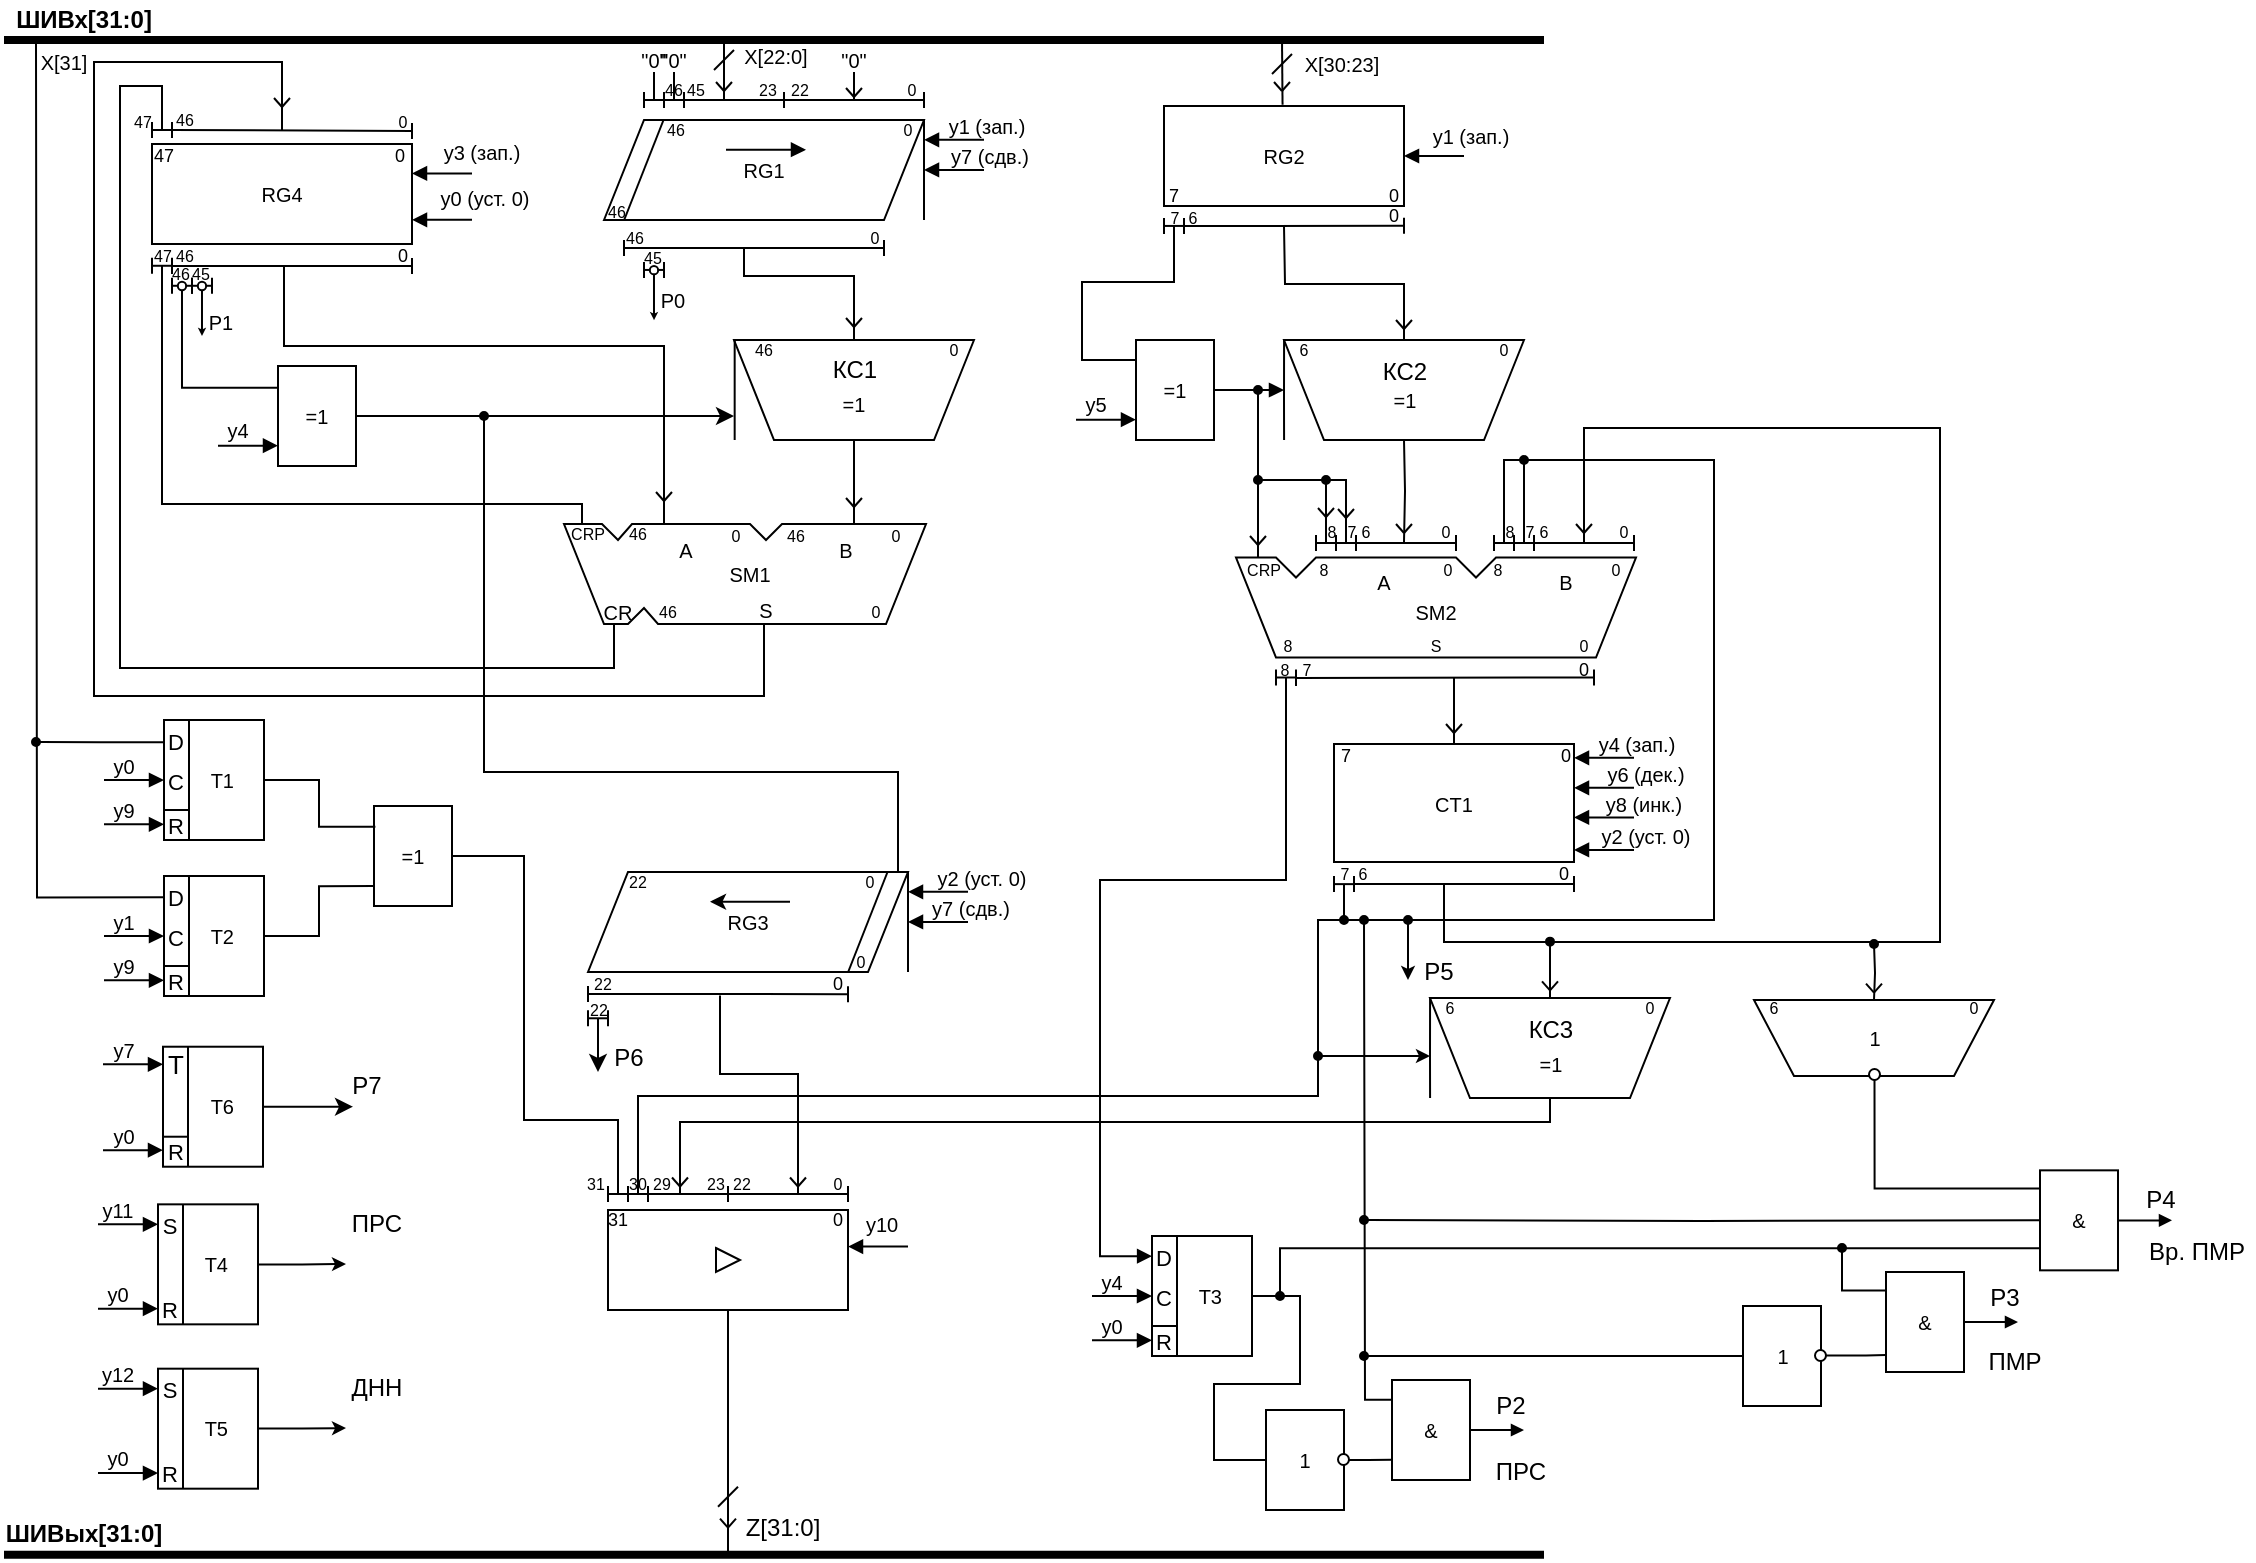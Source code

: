 <mxfile version="20.6.0" type="device"><diagram id="Ox9B39xSGWjI7HyV5nag" name="Page-1"><mxGraphModel dx="5540" dy="2457" grid="0" gridSize="10" guides="1" tooltips="1" connect="1" arrows="1" fold="1" page="1" pageScale="1" pageWidth="1169" pageHeight="827" math="0" shadow="0"><root><mxCell id="0"/><mxCell id="1" parent="0"/><mxCell id="em-Jeig9zsBp9INLOinK-1" value="" style="endArrow=none;html=1;rounded=0;strokeWidth=4;" parent="1" edge="1"><mxGeometry width="50" height="50" relative="1" as="geometry"><mxPoint x="30" y="40" as="sourcePoint"/><mxPoint x="800" y="40" as="targetPoint"/><Array as="points"/></mxGeometry></mxCell><mxCell id="em-Jeig9zsBp9INLOinK-2" value="&lt;b&gt;ШИВх[31:0]&lt;/b&gt;" style="text;html=1;strokeColor=none;fillColor=none;align=center;verticalAlign=middle;whiteSpace=wrap;rounded=0;" parent="1" vertex="1"><mxGeometry x="30" y="20" width="80" height="20" as="geometry"/></mxCell><mxCell id="em-Jeig9zsBp9INLOinK-11" value="&lt;font style=&quot;font-size: 10px&quot;&gt;RG1&lt;/font&gt;" style="shape=parallelogram;perimeter=parallelogramPerimeter;whiteSpace=wrap;html=1;fixedSize=1;fontSize=10;rounded=0;noLabel=0;snapToPoint=0;container=0;" parent="1" vertex="1"><mxGeometry x="330" y="80" width="160" height="50" as="geometry"><mxRectangle x="440" y="70" width="60" height="20" as="alternateBounds"/></mxGeometry></mxCell><mxCell id="em-Jeig9zsBp9INLOinK-12" value="" style="endArrow=none;html=1;rounded=0;fontSize=14;strokeWidth=1;entryX=0.186;entryY=0;entryDx=0;entryDy=0;jumpStyle=none;snapToPoint=0;orthogonal=0;entryPerimeter=0;exitX=0.063;exitY=1;exitDx=0;exitDy=0;exitPerimeter=0;" parent="1" source="em-Jeig9zsBp9INLOinK-11" target="em-Jeig9zsBp9INLOinK-11" edge="1"><mxGeometry width="50" height="50" relative="1" as="geometry"><mxPoint x="380" y="140" as="sourcePoint"/><mxPoint x="340" y="180" as="targetPoint"/></mxGeometry></mxCell><mxCell id="em-Jeig9zsBp9INLOinK-13" value="" style="endArrow=baseDash;html=1;rounded=0;fontSize=14;strokeWidth=1;jumpStyle=none;endFill=0;startArrow=baseDash;startFill=0;" parent="1" edge="1"><mxGeometry width="50" height="50" relative="1" as="geometry"><mxPoint x="420" y="70" as="sourcePoint"/><mxPoint x="490" y="70" as="targetPoint"/></mxGeometry></mxCell><mxCell id="em-Jeig9zsBp9INLOinK-14" value="" style="endArrow=baseDash;html=1;rounded=0;fontSize=14;strokeWidth=1;jumpStyle=none;endFill=0;startArrow=baseDash;startFill=0;" parent="1" edge="1"><mxGeometry width="50" height="50" relative="1" as="geometry"><mxPoint x="350" y="70" as="sourcePoint"/><mxPoint x="360" y="70" as="targetPoint"/><Array as="points"/></mxGeometry></mxCell><mxCell id="em-Jeig9zsBp9INLOinK-17" value="&lt;font style=&quot;font-size: 8px;&quot;&gt;0&lt;/font&gt;" style="text;html=1;strokeColor=none;fillColor=none;align=center;verticalAlign=middle;whiteSpace=wrap;rounded=0;fontSize=8;" parent="1" vertex="1"><mxGeometry x="479" y="60" width="10" height="10" as="geometry"/></mxCell><mxCell id="em-Jeig9zsBp9INLOinK-18" value="&lt;font style=&quot;font-size: 8px;&quot;&gt;22&lt;/font&gt;" style="text;html=1;strokeColor=none;fillColor=none;align=center;verticalAlign=middle;whiteSpace=wrap;rounded=0;fontSize=8;" parent="1" vertex="1"><mxGeometry x="423" y="60" width="10" height="10" as="geometry"/></mxCell><mxCell id="em-Jeig9zsBp9INLOinK-20" value="&lt;font style=&quot;font-size: 10px;&quot;&gt;&quot;0&quot;&lt;/font&gt;" style="text;html=1;strokeColor=none;fillColor=none;align=center;verticalAlign=middle;whiteSpace=wrap;rounded=0;fontSize=10;" parent="1" vertex="1"><mxGeometry x="345" y="45" width="20" height="10" as="geometry"/></mxCell><mxCell id="em-Jeig9zsBp9INLOinK-21" value="" style="endArrow=none;html=1;rounded=0;fontSize=10;endSize=5;strokeWidth=1;jumpStyle=none;entryX=1;entryY=0;entryDx=0;entryDy=0;" parent="1" edge="1"><mxGeometry width="50" height="50" relative="1" as="geometry"><mxPoint x="490" y="130" as="sourcePoint"/><mxPoint x="490" y="80" as="targetPoint"/></mxGeometry></mxCell><mxCell id="em-Jeig9zsBp9INLOinK-22" value="&lt;font style=&quot;font-size: 8px;&quot;&gt;0&lt;/font&gt;" style="text;html=1;strokeColor=none;fillColor=none;align=center;verticalAlign=middle;whiteSpace=wrap;rounded=0;fontSize=8;horizontal=1;" parent="1" vertex="1"><mxGeometry x="477" y="80" width="10" height="10" as="geometry"/></mxCell><mxCell id="em-Jeig9zsBp9INLOinK-23" value="&lt;font style=&quot;font-size: 8px;&quot;&gt;46&lt;/font&gt;" style="text;html=1;strokeColor=none;fillColor=none;align=center;verticalAlign=middle;whiteSpace=wrap;rounded=0;fontSize=8;horizontal=1;" parent="1" vertex="1"><mxGeometry x="361" y="80" width="10" height="10" as="geometry"/></mxCell><mxCell id="em-Jeig9zsBp9INLOinK-24" value="" style="endArrow=block;html=1;rounded=0;fontSize=14;strokeWidth=1;entryX=1;entryY=0.5;entryDx=0;entryDy=0;endFill=1;endSize=5;" parent="1" edge="1"><mxGeometry width="50" height="50" relative="1" as="geometry"><mxPoint x="520" y="89.89" as="sourcePoint"/><mxPoint x="490" y="89.89" as="targetPoint"/></mxGeometry></mxCell><mxCell id="em-Jeig9zsBp9INLOinK-25" value="y1 (зап.)" style="text;html=1;strokeColor=none;fillColor=none;align=center;verticalAlign=middle;whiteSpace=wrap;rounded=0;fontSize=10;" parent="1" vertex="1"><mxGeometry x="500" y="78" width="43" height="10" as="geometry"/></mxCell><mxCell id="em-Jeig9zsBp9INLOinK-26" value="" style="endArrow=block;html=1;rounded=0;fontSize=14;strokeWidth=1;entryX=1;entryY=0.5;entryDx=0;entryDy=0;endFill=1;endSize=5;" parent="1" edge="1"><mxGeometry width="50" height="50" relative="1" as="geometry"><mxPoint x="520" y="104.94" as="sourcePoint"/><mxPoint x="490" y="104.94" as="targetPoint"/></mxGeometry></mxCell><mxCell id="em-Jeig9zsBp9INLOinK-27" value="y7 (сдв.)" style="text;html=1;strokeColor=none;fillColor=none;align=center;verticalAlign=middle;whiteSpace=wrap;rounded=0;fontSize=10;" parent="1" vertex="1"><mxGeometry x="500" y="93" width="46" height="10" as="geometry"/></mxCell><mxCell id="em-Jeig9zsBp9INLOinK-32" value="" style="endArrow=block;html=1;rounded=0;endFill=1;startSize=5;endSize=5;" parent="1" edge="1"><mxGeometry width="50" height="50" relative="1" as="geometry"><mxPoint x="391" y="94.87" as="sourcePoint"/><mxPoint x="431" y="94.87" as="targetPoint"/><Array as="points"/></mxGeometry></mxCell><mxCell id="em-Jeig9zsBp9INLOinK-35" value="" style="endArrow=none;html=1;rounded=0;strokeWidth=1;startSize=6;strokeColor=default;jumpStyle=none;sketch=0;endFill=0;" parent="1" edge="1"><mxGeometry width="50" height="50" relative="1" as="geometry"><mxPoint x="355" y="56" as="sourcePoint"/><mxPoint x="355" y="70" as="targetPoint"/></mxGeometry></mxCell><mxCell id="em-Jeig9zsBp9INLOinK-36" value="" style="endArrow=baseDash;html=1;rounded=0;fontSize=14;strokeWidth=1;jumpStyle=none;endFill=0;startArrow=baseDash;startFill=0;" parent="1" edge="1"><mxGeometry width="50" height="50" relative="1" as="geometry"><mxPoint x="370" y="70" as="sourcePoint"/><mxPoint x="420" y="70" as="targetPoint"/></mxGeometry></mxCell><mxCell id="em-Jeig9zsBp9INLOinK-37" value="" style="endArrow=none;html=1;rounded=0;fontSize=14;strokeWidth=1;" parent="1" edge="1"><mxGeometry width="50" height="50" relative="1" as="geometry"><mxPoint x="385" y="55" as="sourcePoint"/><mxPoint x="395" y="45" as="targetPoint"/></mxGeometry></mxCell><mxCell id="em-Jeig9zsBp9INLOinK-38" value="" style="endArrow=none;html=1;rounded=0;fontSize=14;strokeWidth=1;entryX=0.5;entryY=0;entryDx=0;entryDy=0;endFill=0;endSize=5;" parent="1" edge="1"><mxGeometry width="50" height="50" relative="1" as="geometry"><mxPoint x="390" y="40" as="sourcePoint"/><mxPoint x="390" y="70.0" as="targetPoint"/></mxGeometry></mxCell><mxCell id="em-Jeig9zsBp9INLOinK-75" value="&lt;font style=&quot;font-size: 8px;&quot;&gt;23&lt;/font&gt;" style="text;html=1;strokeColor=none;fillColor=none;align=center;verticalAlign=middle;whiteSpace=wrap;rounded=0;fontSize=8;" parent="1" vertex="1"><mxGeometry x="407" y="60" width="10" height="10" as="geometry"/></mxCell><mxCell id="em-Jeig9zsBp9INLOinK-76" value="&lt;font style=&quot;font-size: 8px;&quot;&gt;46&lt;/font&gt;" style="text;html=1;strokeColor=none;fillColor=none;align=center;verticalAlign=middle;whiteSpace=wrap;rounded=0;fontSize=8;" parent="1" vertex="1"><mxGeometry x="360" y="60" width="10" height="10" as="geometry"/></mxCell><mxCell id="em-Jeig9zsBp9INLOinK-77" value="&lt;font style=&quot;font-size: 10px&quot;&gt;X[22:0]&lt;/font&gt;" style="text;html=1;strokeColor=none;fillColor=none;align=center;verticalAlign=middle;whiteSpace=wrap;rounded=0;fontSize=10;" parent="1" vertex="1"><mxGeometry x="391" y="38" width="50" height="20" as="geometry"/></mxCell><mxCell id="em-Jeig9zsBp9INLOinK-84" value="" style="endArrow=none;html=1;rounded=0;fontSize=14;strokeWidth=1;entryX=0.5;entryY=0;entryDx=0;entryDy=0;endFill=0;endSize=5;" parent="1" edge="1"><mxGeometry width="50" height="50" relative="1" as="geometry"><mxPoint x="455" y="56" as="sourcePoint"/><mxPoint x="455" y="70.0" as="targetPoint"/></mxGeometry></mxCell><mxCell id="em-Jeig9zsBp9INLOinK-87" value="&lt;font style=&quot;font-size: 10px;&quot;&gt;&quot;0&quot;&lt;/font&gt;" style="text;html=1;strokeColor=none;fillColor=none;align=center;verticalAlign=middle;whiteSpace=wrap;rounded=0;fontSize=10;" parent="1" vertex="1"><mxGeometry x="445" y="45" width="20" height="10" as="geometry"/></mxCell><mxCell id="em-Jeig9zsBp9INLOinK-88" value="46" style="text;html=1;align=center;verticalAlign=middle;resizable=0;points=[];autosize=1;strokeColor=none;fillColor=none;fontFamily=Helvetica;fontSize=8;" parent="1" vertex="1"><mxGeometry x="326" y="115.83" width="20" height="20" as="geometry"/></mxCell><mxCell id="em-Jeig9zsBp9INLOinK-92" value="" style="endArrow=baseDash;html=1;rounded=0;fontSize=14;strokeWidth=1;jumpStyle=none;endFill=0;startArrow=baseDash;startFill=0;" parent="1" edge="1"><mxGeometry width="50" height="50" relative="1" as="geometry"><mxPoint x="340" y="144" as="sourcePoint"/><mxPoint x="470" y="144" as="targetPoint"/></mxGeometry></mxCell><mxCell id="em-Jeig9zsBp9INLOinK-93" value="&lt;font color=&quot;#000000&quot; style=&quot;font-size: 8px;&quot;&gt;0&lt;/font&gt;" style="text;html=1;align=center;verticalAlign=middle;resizable=0;points=[];autosize=1;strokeColor=none;fillColor=none;fontSize=8;fontFamily=Helvetica;fontColor=#FF6600;" parent="1" vertex="1"><mxGeometry x="455" y="129" width="20" height="20" as="geometry"/></mxCell><mxCell id="em-Jeig9zsBp9INLOinK-94" value="&lt;font style=&quot;font-size: 8px;&quot;&gt;46&lt;/font&gt;" style="text;html=1;align=center;verticalAlign=middle;resizable=0;points=[];autosize=1;strokeColor=none;fillColor=none;fontSize=8;fontFamily=Helvetica;fontColor=#000000;spacing=-1;" parent="1" vertex="1"><mxGeometry x="335" y="134" width="20" height="10" as="geometry"/></mxCell><mxCell id="em-Jeig9zsBp9INLOinK-95" value="" style="group" parent="1" vertex="1" connectable="0"><mxGeometry x="395" y="190" width="120" height="50" as="geometry"/></mxCell><mxCell id="em-Jeig9zsBp9INLOinK-96" value="" style="shape=trapezoid;perimeter=trapezoidPerimeter;whiteSpace=wrap;html=1;fixedSize=1;fontColor=#FF0000;rotation=-180;size=20;horizontal=1;textDirection=ltr;" parent="em-Jeig9zsBp9INLOinK-95" vertex="1"><mxGeometry width="120" height="50" as="geometry"/></mxCell><mxCell id="em-Jeig9zsBp9INLOinK-97" value="=1" style="text;html=1;strokeColor=none;fillColor=none;align=center;verticalAlign=middle;whiteSpace=wrap;rounded=0;fontColor=#000000;fontSize=10;" parent="em-Jeig9zsBp9INLOinK-95" vertex="1"><mxGeometry x="58.25" y="24" width="3.5" height="15" as="geometry"/></mxCell><mxCell id="em-Jeig9zsBp9INLOinK-98" value="&lt;font style=&quot;font-size: 8px;&quot;&gt;0&lt;/font&gt;" style="text;html=1;strokeColor=none;fillColor=none;align=center;verticalAlign=middle;whiteSpace=wrap;rounded=0;fontSize=8;horizontal=1;" parent="em-Jeig9zsBp9INLOinK-95" vertex="1"><mxGeometry x="105" width="10" height="10" as="geometry"/></mxCell><mxCell id="em-Jeig9zsBp9INLOinK-99" value="&lt;font style=&quot;font-size: 8px;&quot;&gt;46&lt;/font&gt;" style="text;html=1;strokeColor=none;fillColor=none;align=center;verticalAlign=middle;whiteSpace=wrap;rounded=0;fontSize=8;horizontal=1;" parent="em-Jeig9zsBp9INLOinK-95" vertex="1"><mxGeometry x="10" width="10" height="10" as="geometry"/></mxCell><mxCell id="HrIkqRZsj0G83SyXhjcd-1" value="КС1" style="text;html=1;align=center;verticalAlign=middle;resizable=0;points=[];autosize=1;strokeColor=none;fillColor=none;" parent="em-Jeig9zsBp9INLOinK-95" vertex="1"><mxGeometry x="44" y="6" width="32" height="18" as="geometry"/></mxCell><mxCell id="em-Jeig9zsBp9INLOinK-102" style="edgeStyle=orthogonalEdgeStyle;rounded=0;sketch=0;jumpStyle=none;orthogonalLoop=1;jettySize=auto;html=1;exitX=0.5;exitY=1;exitDx=0;exitDy=0;fontFamily=Helvetica;fontSize=9;fontColor=#000000;endArrow=none;endFill=0;startSize=6;strokeColor=default;strokeWidth=1;" parent="1" source="em-Jeig9zsBp9INLOinK-96" edge="1"><mxGeometry relative="1" as="geometry"><mxPoint x="400" y="144" as="targetPoint"/><Array as="points"><mxPoint x="455" y="158"/><mxPoint x="400" y="158"/></Array></mxGeometry></mxCell><mxCell id="em-Jeig9zsBp9INLOinK-131" value="" style="edgeStyle=orthogonalEdgeStyle;rounded=0;sketch=0;jumpStyle=none;orthogonalLoop=1;jettySize=auto;html=1;fontFamily=Helvetica;fontSize=9;fontColor=#000000;endArrow=none;endFill=0;startSize=6;strokeColor=default;strokeWidth=1;entryX=0.7;entryY=0.003;entryDx=0;entryDy=0;entryPerimeter=0;" parent="1" source="em-Jeig9zsBp9INLOinK-96" target="em-Jeig9zsBp9INLOinK-122" edge="1"><mxGeometry relative="1" as="geometry"><mxPoint x="455" y="281" as="targetPoint"/></mxGeometry></mxCell><mxCell id="em-Jeig9zsBp9INLOinK-132" value="" style="endArrow=baseDash;html=1;rounded=0;fontSize=14;strokeWidth=1;jumpStyle=none;endFill=0;startArrow=baseDash;startFill=0;" parent="1" edge="1"><mxGeometry width="50" height="50" relative="1" as="geometry"><mxPoint x="360" y="70" as="sourcePoint"/><mxPoint x="370" y="70" as="targetPoint"/><Array as="points"/></mxGeometry></mxCell><mxCell id="em-Jeig9zsBp9INLOinK-133" value="&lt;font style=&quot;font-size: 8px&quot;&gt;45&lt;/font&gt;" style="text;html=1;strokeColor=none;fillColor=none;align=center;verticalAlign=middle;whiteSpace=wrap;rounded=0;fontSize=8;" parent="1" vertex="1"><mxGeometry x="371" y="60" width="10" height="10" as="geometry"/></mxCell><mxCell id="em-Jeig9zsBp9INLOinK-134" value="&lt;font style=&quot;font-size: 10px;&quot;&gt;&quot;0&quot;&lt;/font&gt;" style="text;html=1;strokeColor=none;fillColor=none;align=center;verticalAlign=middle;whiteSpace=wrap;rounded=0;fontSize=10;" parent="1" vertex="1"><mxGeometry x="355" y="45" width="20" height="10" as="geometry"/></mxCell><mxCell id="em-Jeig9zsBp9INLOinK-135" value="" style="endArrow=none;html=1;rounded=0;strokeWidth=1;startSize=6;strokeColor=default;jumpStyle=none;sketch=0;endFill=0;" parent="1" edge="1"><mxGeometry width="50" height="50" relative="1" as="geometry"><mxPoint x="365" y="56" as="sourcePoint"/><mxPoint x="365" y="70" as="targetPoint"/></mxGeometry></mxCell><mxCell id="em-Jeig9zsBp9INLOinK-168" value="" style="endArrow=baseDash;html=1;rounded=0;fontSize=14;strokeWidth=1;jumpStyle=none;endFill=0;startArrow=baseDash;startFill=0;" parent="1" edge="1"><mxGeometry width="50" height="50" relative="1" as="geometry"><mxPoint x="114" y="153" as="sourcePoint"/><mxPoint x="234" y="153" as="targetPoint"/></mxGeometry></mxCell><mxCell id="em-Jeig9zsBp9INLOinK-169" value="&lt;font color=&quot;#000000&quot; style=&quot;font-size: 9px;&quot;&gt;0&lt;/font&gt;" style="text;html=1;align=center;verticalAlign=middle;resizable=0;points=[];autosize=1;strokeColor=none;fillColor=none;fontSize=9;fontFamily=Helvetica;fontColor=#FF6600;" parent="1" vertex="1"><mxGeometry x="219" y="138" width="20" height="20" as="geometry"/></mxCell><mxCell id="em-Jeig9zsBp9INLOinK-170" value="&lt;font color=&quot;#000000&quot; style=&quot;font-size: 8px&quot;&gt;46&lt;/font&gt;" style="text;html=1;align=center;verticalAlign=middle;resizable=0;points=[];autosize=1;strokeColor=none;fillColor=none;fontSize=8;fontFamily=Helvetica;fontColor=#FF6600;" parent="1" vertex="1"><mxGeometry x="110" y="141" width="19" height="14" as="geometry"/></mxCell><mxCell id="em-Jeig9zsBp9INLOinK-176" value="" style="edgeStyle=orthogonalEdgeStyle;rounded=0;sketch=0;jumpStyle=none;orthogonalLoop=1;jettySize=auto;html=1;fontFamily=Helvetica;fontSize=8;fontColor=#000000;endArrow=none;endFill=0;startSize=6;strokeColor=default;strokeWidth=1;" parent="1" edge="1"><mxGeometry relative="1" as="geometry"><mxPoint x="410" y="332" as="sourcePoint"/><mxPoint x="169" y="85" as="targetPoint"/><Array as="points"><mxPoint x="410" y="368"/><mxPoint x="75" y="368"/><mxPoint x="75" y="51"/><mxPoint x="169" y="51"/></Array></mxGeometry></mxCell><mxCell id="em-Jeig9zsBp9INLOinK-187" value="" style="endArrow=none;html=1;rounded=0;sketch=0;fontFamily=Helvetica;fontSize=8;fontColor=#000000;startSize=6;strokeColor=default;strokeWidth=1;jumpStyle=none;edgeStyle=orthogonalEdgeStyle;" parent="1" edge="1"><mxGeometry width="50" height="50" relative="1" as="geometry"><mxPoint x="170" y="153" as="sourcePoint"/><mxPoint x="360" y="282" as="targetPoint"/><Array as="points"><mxPoint x="170" y="193"/><mxPoint x="360" y="193"/></Array></mxGeometry></mxCell><mxCell id="em-Jeig9zsBp9INLOinK-191" value="&lt;font style=&quot;font-size: 10px&quot;&gt;RG2&lt;/font&gt;" style="rounded=0;whiteSpace=wrap;html=1;fontSize=10;" parent="1" vertex="1"><mxGeometry x="610" y="73" width="120" height="50" as="geometry"/></mxCell><mxCell id="em-Jeig9zsBp9INLOinK-192" value="" style="endArrow=block;html=1;rounded=0;fontSize=14;strokeWidth=1;entryX=1;entryY=0.5;entryDx=0;entryDy=0;endFill=1;endSize=5;" parent="1" target="em-Jeig9zsBp9INLOinK-191" edge="1"><mxGeometry width="50" height="50" relative="1" as="geometry"><mxPoint x="760" y="98" as="sourcePoint"/><mxPoint x="750" y="102" as="targetPoint"/></mxGeometry></mxCell><mxCell id="em-Jeig9zsBp9INLOinK-193" value="y1 (зап.)" style="text;html=1;strokeColor=none;fillColor=none;align=center;verticalAlign=middle;whiteSpace=wrap;rounded=0;fontSize=10;" parent="1" vertex="1"><mxGeometry x="743" y="83" width="41" height="10" as="geometry"/></mxCell><mxCell id="em-Jeig9zsBp9INLOinK-194" value="&lt;font style=&quot;font-size: 9px&quot;&gt;0&lt;/font&gt;" style="text;html=1;strokeColor=none;fillColor=none;align=center;verticalAlign=middle;whiteSpace=wrap;rounded=0;fontSize=10;" parent="1" vertex="1"><mxGeometry x="720" y="112" width="10" height="10" as="geometry"/></mxCell><mxCell id="em-Jeig9zsBp9INLOinK-195" value="&lt;font style=&quot;font-size: 9px&quot;&gt;7&lt;/font&gt;" style="text;html=1;strokeColor=none;fillColor=none;align=center;verticalAlign=middle;whiteSpace=wrap;rounded=0;fontSize=10;" parent="1" vertex="1"><mxGeometry x="610" y="112" width="10" height="10" as="geometry"/></mxCell><mxCell id="em-Jeig9zsBp9INLOinK-196" value="" style="endArrow=none;html=1;rounded=0;fontSize=14;strokeWidth=1;" parent="1" edge="1"><mxGeometry width="50" height="50" relative="1" as="geometry"><mxPoint x="664" y="57" as="sourcePoint"/><mxPoint x="674" y="47" as="targetPoint"/></mxGeometry></mxCell><mxCell id="em-Jeig9zsBp9INLOinK-197" value="" style="endArrow=none;html=1;rounded=0;fontSize=14;strokeWidth=1;entryX=0.494;entryY=-0.012;entryDx=0;entryDy=0;endFill=0;endSize=5;entryPerimeter=0;" parent="1" target="em-Jeig9zsBp9INLOinK-191" edge="1"><mxGeometry width="50" height="50" relative="1" as="geometry"><mxPoint x="669" y="40" as="sourcePoint"/><mxPoint x="669" y="72" as="targetPoint"/></mxGeometry></mxCell><mxCell id="em-Jeig9zsBp9INLOinK-203" value="&lt;font style=&quot;font-size: 10px&quot;&gt;X[30:23]&lt;/font&gt;" style="text;html=1;strokeColor=none;fillColor=none;align=center;verticalAlign=middle;whiteSpace=wrap;rounded=0;fontSize=10;" parent="1" vertex="1"><mxGeometry x="674" y="42" width="50" height="20" as="geometry"/></mxCell><mxCell id="em-Jeig9zsBp9INLOinK-204" value="" style="endArrow=baseDash;html=1;rounded=0;fontSize=14;strokeWidth=1;jumpStyle=none;endFill=0;startArrow=baseDash;startFill=0;" parent="1" edge="1"><mxGeometry width="50" height="50" relative="1" as="geometry"><mxPoint x="620" y="133" as="sourcePoint"/><mxPoint x="730" y="132.9" as="targetPoint"/></mxGeometry></mxCell><mxCell id="em-Jeig9zsBp9INLOinK-208" value="" style="endArrow=baseDash;html=1;rounded=0;fontSize=14;strokeWidth=1;jumpStyle=none;endFill=0;startArrow=baseDash;startFill=0;" parent="1" edge="1"><mxGeometry width="50" height="50" relative="1" as="geometry"><mxPoint x="610" y="132.97" as="sourcePoint"/><mxPoint x="620" y="132.97" as="targetPoint"/><Array as="points"/></mxGeometry></mxCell><mxCell id="em-Jeig9zsBp9INLOinK-212" value="&lt;font style=&quot;font-size: 9px&quot;&gt;0&lt;/font&gt;" style="text;html=1;strokeColor=none;fillColor=none;align=center;verticalAlign=middle;whiteSpace=wrap;rounded=0;fontSize=10;" parent="1" vertex="1"><mxGeometry x="720" y="121.83" width="10" height="10" as="geometry"/></mxCell><mxCell id="em-Jeig9zsBp9INLOinK-213" value="6" style="text;html=1;align=center;verticalAlign=middle;resizable=0;points=[];autosize=1;strokeColor=none;fillColor=none;fontSize=8;fontFamily=Helvetica;fontColor=#000000;spacing=-4;" parent="1" vertex="1"><mxGeometry x="621" y="125.83" width="6" height="6" as="geometry"/></mxCell><mxCell id="em-Jeig9zsBp9INLOinK-214" value="7" style="text;html=1;align=center;verticalAlign=middle;resizable=0;points=[];autosize=1;strokeColor=none;fillColor=none;fontSize=8;fontFamily=Helvetica;fontColor=#000000;spacing=-4;" parent="1" vertex="1"><mxGeometry x="612" y="125.83" width="6" height="6" as="geometry"/></mxCell><mxCell id="em-Jeig9zsBp9INLOinK-215" value="&lt;font style=&quot;font-size: 10px;&quot;&gt;=1&lt;/font&gt;" style="rounded=0;whiteSpace=wrap;html=1;fontSize=10;" parent="1" vertex="1"><mxGeometry x="596" y="190" width="39" height="50" as="geometry"/></mxCell><mxCell id="em-Jeig9zsBp9INLOinK-216" value="" style="endArrow=none;html=1;rounded=0;sketch=0;fontFamily=Helvetica;fontSize=8;fontColor=#000000;startSize=6;strokeColor=default;strokeWidth=1;jumpStyle=none;exitX=0.003;exitY=0.2;exitDx=0;exitDy=0;exitPerimeter=0;edgeStyle=orthogonalEdgeStyle;" parent="1" source="em-Jeig9zsBp9INLOinK-215" edge="1"><mxGeometry width="50" height="50" relative="1" as="geometry"><mxPoint x="595.5" y="196.5" as="sourcePoint"/><mxPoint x="615" y="133" as="targetPoint"/><Array as="points"><mxPoint x="569" y="200"/><mxPoint x="569" y="161"/><mxPoint x="615" y="161"/></Array></mxGeometry></mxCell><mxCell id="em-Jeig9zsBp9INLOinK-217" value="" style="endArrow=block;html=1;rounded=0;fontSize=14;strokeWidth=1;entryX=1;entryY=0.5;entryDx=0;entryDy=0;endFill=1;endSize=5;" parent="1" edge="1"><mxGeometry width="50" height="50" relative="1" as="geometry"><mxPoint x="566" y="229.82" as="sourcePoint"/><mxPoint x="596" y="229.82" as="targetPoint"/></mxGeometry></mxCell><mxCell id="em-Jeig9zsBp9INLOinK-218" value="y5" style="text;html=1;strokeColor=none;fillColor=none;align=center;verticalAlign=middle;whiteSpace=wrap;rounded=0;fontSize=10;" parent="1" vertex="1"><mxGeometry x="566" y="217" width="20" height="10" as="geometry"/></mxCell><mxCell id="em-Jeig9zsBp9INLOinK-219" value="" style="group" parent="1" vertex="1" connectable="0"><mxGeometry x="670" y="190" width="120" height="50" as="geometry"/></mxCell><mxCell id="em-Jeig9zsBp9INLOinK-220" value="" style="shape=trapezoid;perimeter=trapezoidPerimeter;whiteSpace=wrap;html=1;fixedSize=1;fontColor=#FF0000;rotation=-180;size=20;horizontal=1;textDirection=ltr;" parent="em-Jeig9zsBp9INLOinK-219" vertex="1"><mxGeometry width="120" height="50" as="geometry"/></mxCell><mxCell id="em-Jeig9zsBp9INLOinK-221" value="=1" style="text;html=1;strokeColor=none;fillColor=none;align=center;verticalAlign=middle;whiteSpace=wrap;rounded=0;fontColor=#000000;fontSize=10;" parent="em-Jeig9zsBp9INLOinK-219" vertex="1"><mxGeometry x="57.5" y="22" width="5" height="15" as="geometry"/></mxCell><mxCell id="em-Jeig9zsBp9INLOinK-222" value="&lt;font style=&quot;font-size: 8px;&quot;&gt;0&lt;/font&gt;" style="text;html=1;strokeColor=none;fillColor=none;align=center;verticalAlign=middle;whiteSpace=wrap;rounded=0;fontSize=8;horizontal=1;" parent="em-Jeig9zsBp9INLOinK-219" vertex="1"><mxGeometry x="105" width="10" height="10" as="geometry"/></mxCell><mxCell id="em-Jeig9zsBp9INLOinK-223" value="&lt;font style=&quot;font-size: 8px&quot;&gt;6&lt;/font&gt;" style="text;html=1;strokeColor=none;fillColor=none;align=center;verticalAlign=middle;whiteSpace=wrap;rounded=0;fontSize=8;horizontal=1;" parent="em-Jeig9zsBp9INLOinK-219" vertex="1"><mxGeometry x="5" width="10" height="10" as="geometry"/></mxCell><mxCell id="HrIkqRZsj0G83SyXhjcd-2" value="КС2" style="text;html=1;align=center;verticalAlign=middle;resizable=0;points=[];autosize=1;strokeColor=none;fillColor=none;" parent="em-Jeig9zsBp9INLOinK-219" vertex="1"><mxGeometry x="44" y="7" width="32" height="18" as="geometry"/></mxCell><mxCell id="em-Jeig9zsBp9INLOinK-224" value="" style="endArrow=none;html=1;rounded=0;fontSize=10;endSize=5;strokeWidth=1;jumpStyle=none;entryX=1;entryY=0;entryDx=0;entryDy=0;" parent="1" edge="1"><mxGeometry width="50" height="50" relative="1" as="geometry"><mxPoint x="670.041" y="240" as="sourcePoint"/><mxPoint x="670.041" y="190" as="targetPoint"/><Array as="points"><mxPoint x="670" y="220"/></Array></mxGeometry></mxCell><mxCell id="em-Jeig9zsBp9INLOinK-225" value="" style="endArrow=block;html=1;rounded=0;fontSize=14;strokeWidth=1;endFill=1;endSize=5;exitX=1;exitY=0.5;exitDx=0;exitDy=0;" parent="1" source="em-Jeig9zsBp9INLOinK-215" edge="1"><mxGeometry width="50" height="50" relative="1" as="geometry"><mxPoint x="641" y="211.94" as="sourcePoint"/><mxPoint x="670" y="215" as="targetPoint"/></mxGeometry></mxCell><mxCell id="em-Jeig9zsBp9INLOinK-227" value="" style="endArrow=none;html=1;rounded=0;sketch=0;fontFamily=Helvetica;fontSize=8;fontColor=#000000;startSize=6;strokeColor=default;strokeWidth=1;jumpStyle=none;exitX=0.5;exitY=1;exitDx=0;exitDy=0;edgeStyle=orthogonalEdgeStyle;" parent="1" source="em-Jeig9zsBp9INLOinK-220" edge="1"><mxGeometry width="50" height="50" relative="1" as="geometry"><mxPoint x="665" y="152" as="sourcePoint"/><mxPoint x="670" y="133" as="targetPoint"/></mxGeometry></mxCell><mxCell id="em-Jeig9zsBp9INLOinK-315" value="" style="group" parent="1" vertex="1" connectable="0"><mxGeometry x="646" y="280" width="200" height="68.75" as="geometry"/></mxCell><mxCell id="em-Jeig9zsBp9INLOinK-276" value="" style="endArrow=none;html=1;rounded=0;fontSize=10;endSize=5;strokeWidth=1;jumpStyle=none;orthogonalLoop=0;snapToPoint=0;" parent="em-Jeig9zsBp9INLOinK-315" edge="1"><mxGeometry width="50" height="50" relative="1" as="geometry"><mxPoint x="110" y="68.75" as="sourcePoint"/><mxPoint x="110" y="68.75" as="targetPoint"/><Array as="points"><mxPoint x="90" y="68.75"/><mxPoint x="70" y="68.75"/><mxPoint x="20" y="68.75"/><mxPoint y="18.75"/><mxPoint x="20" y="18.75"/><mxPoint x="30" y="28.75"/><mxPoint x="40" y="18.75"/><mxPoint x="80" y="18.75"/><mxPoint x="100" y="18.75"/><mxPoint x="110" y="18.75"/><mxPoint x="120" y="28.75"/><mxPoint x="130" y="18.75"/><mxPoint x="140" y="18.75"/><mxPoint x="160" y="18.75"/><mxPoint x="200" y="18.75"/><mxPoint x="180" y="68.75"/></Array></mxGeometry></mxCell><mxCell id="em-Jeig9zsBp9INLOinK-277" value="&lt;font style=&quot;font-size: 10px&quot;&gt;SM2&lt;/font&gt;" style="text;html=1;strokeColor=none;fillColor=none;align=center;verticalAlign=middle;whiteSpace=wrap;rounded=0;fontSize=10;" parent="em-Jeig9zsBp9INLOinK-315" vertex="1"><mxGeometry x="80" y="33.75" width="40" height="25" as="geometry"/></mxCell><mxCell id="em-Jeig9zsBp9INLOinK-278" value="&lt;font style=&quot;font-size: 10px;&quot;&gt;A&lt;/font&gt;" style="text;html=1;strokeColor=none;fillColor=none;align=center;verticalAlign=middle;whiteSpace=wrap;rounded=0;fontSize=10;" parent="em-Jeig9zsBp9INLOinK-315" vertex="1"><mxGeometry x="64" y="18.75" width="20" height="25" as="geometry"/></mxCell><mxCell id="em-Jeig9zsBp9INLOinK-279" value="&lt;font style=&quot;font-size: 10px;&quot;&gt;B&lt;/font&gt;" style="text;html=1;strokeColor=none;fillColor=none;align=center;verticalAlign=middle;whiteSpace=wrap;rounded=0;fontSize=10;" parent="em-Jeig9zsBp9INLOinK-315" vertex="1"><mxGeometry x="155" y="18.75" width="20" height="25" as="geometry"/></mxCell><mxCell id="em-Jeig9zsBp9INLOinK-280" value="&lt;font style=&quot;font-size: 8px&quot;&gt;8&lt;/font&gt;" style="text;html=1;strokeColor=none;fillColor=none;align=center;verticalAlign=middle;whiteSpace=wrap;rounded=0;fontSize=8;" parent="em-Jeig9zsBp9INLOinK-315" vertex="1"><mxGeometry x="39" y="18.75" width="10" height="12.5" as="geometry"/></mxCell><mxCell id="em-Jeig9zsBp9INLOinK-281" value="&lt;font style=&quot;font-size: 8px;&quot;&gt;0&lt;/font&gt;" style="text;html=1;strokeColor=none;fillColor=none;align=center;verticalAlign=middle;whiteSpace=wrap;rounded=0;fontSize=8;" parent="em-Jeig9zsBp9INLOinK-315" vertex="1"><mxGeometry x="101" y="18.75" width="10" height="12.5" as="geometry"/></mxCell><mxCell id="em-Jeig9zsBp9INLOinK-282" value="&lt;font style=&quot;font-size: 8px&quot;&gt;8&lt;/font&gt;" style="text;html=1;strokeColor=none;fillColor=none;align=center;verticalAlign=middle;whiteSpace=wrap;rounded=0;fontSize=8;" parent="em-Jeig9zsBp9INLOinK-315" vertex="1"><mxGeometry x="126" y="18.75" width="10" height="12.5" as="geometry"/></mxCell><mxCell id="em-Jeig9zsBp9INLOinK-283" value="&lt;font style=&quot;font-size: 8px;&quot;&gt;0&lt;/font&gt;" style="text;html=1;strokeColor=none;fillColor=none;align=center;verticalAlign=middle;whiteSpace=wrap;rounded=0;fontSize=8;" parent="em-Jeig9zsBp9INLOinK-315" vertex="1"><mxGeometry x="185" y="18.75" width="10" height="12.5" as="geometry"/></mxCell><mxCell id="em-Jeig9zsBp9INLOinK-284" value="&lt;font style=&quot;font-size: 8px;&quot;&gt;0&lt;/font&gt;" style="text;html=1;strokeColor=none;fillColor=none;align=center;verticalAlign=middle;whiteSpace=wrap;rounded=0;fontSize=8;" parent="em-Jeig9zsBp9INLOinK-315" vertex="1"><mxGeometry x="169" y="56.25" width="10" height="12.5" as="geometry"/></mxCell><mxCell id="em-Jeig9zsBp9INLOinK-285" value="&lt;font style=&quot;font-size: 8px&quot;&gt;8&lt;/font&gt;" style="text;html=1;strokeColor=none;fillColor=none;align=center;verticalAlign=middle;whiteSpace=wrap;rounded=0;fontSize=8;" parent="em-Jeig9zsBp9INLOinK-315" vertex="1"><mxGeometry x="21" y="56.25" width="10" height="12.5" as="geometry"/></mxCell><mxCell id="em-Jeig9zsBp9INLOinK-287" value="&lt;font style=&quot;font-size: 8px;&quot;&gt;S&lt;/font&gt;" style="text;html=1;strokeColor=none;fillColor=none;align=center;verticalAlign=middle;whiteSpace=wrap;rounded=0;fontSize=8;" parent="em-Jeig9zsBp9INLOinK-315" vertex="1"><mxGeometry x="95" y="56.25" width="10" height="12.5" as="geometry"/></mxCell><mxCell id="em-Jeig9zsBp9INLOinK-291" value="&lt;font style=&quot;font-size: 8px&quot;&gt;CRP&lt;/font&gt;" style="text;html=1;strokeColor=none;fillColor=none;align=center;verticalAlign=middle;whiteSpace=wrap;rounded=0;fontSize=10;" parent="em-Jeig9zsBp9INLOinK-315" vertex="1"><mxGeometry x="3.5" y="19" width="20" height="10" as="geometry"/></mxCell><mxCell id="em-Jeig9zsBp9INLOinK-292" value="" style="endArrow=baseDash;html=1;rounded=0;fontSize=14;strokeWidth=1;jumpStyle=none;endFill=0;startArrow=baseDash;startFill=0;" parent="em-Jeig9zsBp9INLOinK-315" edge="1"><mxGeometry width="50" height="50" relative="1" as="geometry"><mxPoint x="149" y="11.5" as="sourcePoint"/><mxPoint x="199" y="11.5" as="targetPoint"/></mxGeometry></mxCell><mxCell id="em-Jeig9zsBp9INLOinK-294" value="" style="endArrow=baseDash;html=1;rounded=0;fontSize=14;strokeWidth=1;jumpStyle=none;endFill=0;startArrow=baseDash;startFill=0;" parent="em-Jeig9zsBp9INLOinK-315" edge="1"><mxGeometry width="50" height="50" relative="1" as="geometry"><mxPoint x="129" y="11.5" as="sourcePoint"/><mxPoint x="139" y="11.5" as="targetPoint"/><Array as="points"/></mxGeometry></mxCell><mxCell id="em-Jeig9zsBp9INLOinK-295" value="" style="endArrow=baseDash;html=1;rounded=0;fontSize=14;strokeWidth=1;jumpStyle=none;endFill=0;startArrow=baseDash;startFill=0;" parent="em-Jeig9zsBp9INLOinK-315" edge="1"><mxGeometry width="50" height="50" relative="1" as="geometry"><mxPoint x="139" y="11.5" as="sourcePoint"/><mxPoint x="149" y="11.5" as="targetPoint"/><Array as="points"/></mxGeometry></mxCell><mxCell id="em-Jeig9zsBp9INLOinK-296" value="&lt;font style=&quot;font-size: 8px;&quot;&gt;0&lt;/font&gt;" style="text;html=1;strokeColor=none;fillColor=none;align=center;verticalAlign=middle;whiteSpace=wrap;rounded=0;fontSize=8;" parent="em-Jeig9zsBp9INLOinK-315" vertex="1"><mxGeometry x="189" width="10" height="12.5" as="geometry"/></mxCell><mxCell id="em-Jeig9zsBp9INLOinK-297" value="&lt;font style=&quot;font-size: 8px&quot;&gt;6&lt;/font&gt;" style="text;html=1;strokeColor=none;fillColor=none;align=center;verticalAlign=middle;whiteSpace=wrap;rounded=0;fontSize=8;" parent="em-Jeig9zsBp9INLOinK-315" vertex="1"><mxGeometry x="149" width="10" height="12.5" as="geometry"/></mxCell><mxCell id="em-Jeig9zsBp9INLOinK-299" value="&lt;font style=&quot;font-size: 8px&quot;&gt;8&lt;/font&gt;" style="text;html=1;strokeColor=none;fillColor=none;align=center;verticalAlign=middle;whiteSpace=wrap;rounded=0;fontSize=8;" parent="em-Jeig9zsBp9INLOinK-315" vertex="1"><mxGeometry x="132" width="10" height="12.5" as="geometry"/></mxCell><mxCell id="em-Jeig9zsBp9INLOinK-307" value="" style="endArrow=baseDash;html=1;rounded=0;fontSize=14;strokeWidth=1;jumpStyle=none;endFill=0;startArrow=baseDash;startFill=0;" parent="em-Jeig9zsBp9INLOinK-315" edge="1"><mxGeometry width="50" height="50" relative="1" as="geometry"><mxPoint x="60.0" y="11.5" as="sourcePoint"/><mxPoint x="110.0" y="11.5" as="targetPoint"/></mxGeometry></mxCell><mxCell id="em-Jeig9zsBp9INLOinK-308" value="" style="endArrow=baseDash;html=1;rounded=0;fontSize=14;strokeWidth=1;jumpStyle=none;endFill=0;startArrow=baseDash;startFill=0;" parent="em-Jeig9zsBp9INLOinK-315" edge="1"><mxGeometry width="50" height="50" relative="1" as="geometry"><mxPoint x="40.0" y="11.5" as="sourcePoint"/><mxPoint x="50.0" y="11.5" as="targetPoint"/><Array as="points"/></mxGeometry></mxCell><mxCell id="em-Jeig9zsBp9INLOinK-309" value="" style="endArrow=baseDash;html=1;rounded=0;fontSize=14;strokeWidth=1;jumpStyle=none;endFill=0;startArrow=baseDash;startFill=0;" parent="em-Jeig9zsBp9INLOinK-315" edge="1"><mxGeometry width="50" height="50" relative="1" as="geometry"><mxPoint x="50.0" y="11.5" as="sourcePoint"/><mxPoint x="60.0" y="11.5" as="targetPoint"/><Array as="points"/></mxGeometry></mxCell><mxCell id="em-Jeig9zsBp9INLOinK-310" value="&lt;font style=&quot;font-size: 8px;&quot;&gt;0&lt;/font&gt;" style="text;html=1;strokeColor=none;fillColor=none;align=center;verticalAlign=middle;whiteSpace=wrap;rounded=0;fontSize=8;" parent="em-Jeig9zsBp9INLOinK-315" vertex="1"><mxGeometry x="100" width="10" height="12.5" as="geometry"/></mxCell><mxCell id="em-Jeig9zsBp9INLOinK-311" value="&lt;font style=&quot;font-size: 8px&quot;&gt;6&lt;/font&gt;" style="text;html=1;strokeColor=none;fillColor=none;align=center;verticalAlign=middle;whiteSpace=wrap;rounded=0;fontSize=8;" parent="em-Jeig9zsBp9INLOinK-315" vertex="1"><mxGeometry x="60" width="10" height="12.5" as="geometry"/></mxCell><mxCell id="em-Jeig9zsBp9INLOinK-312" value="&lt;font style=&quot;font-size: 8px&quot;&gt;7&lt;/font&gt;" style="text;html=1;strokeColor=none;fillColor=none;align=center;verticalAlign=middle;whiteSpace=wrap;rounded=0;fontSize=8;" parent="em-Jeig9zsBp9INLOinK-315" vertex="1"><mxGeometry x="53" width="10" height="12.5" as="geometry"/></mxCell><mxCell id="em-Jeig9zsBp9INLOinK-313" value="&lt;font style=&quot;font-size: 8px&quot;&gt;8&lt;/font&gt;" style="text;html=1;strokeColor=none;fillColor=none;align=center;verticalAlign=middle;whiteSpace=wrap;rounded=0;fontSize=8;" parent="em-Jeig9zsBp9INLOinK-315" vertex="1"><mxGeometry x="43" width="10" height="12.5" as="geometry"/></mxCell><mxCell id="em-Jeig9zsBp9INLOinK-366" value="" style="group" parent="em-Jeig9zsBp9INLOinK-315" vertex="1" connectable="0"><mxGeometry x="80" y="2" width="8" height="4.5" as="geometry"/></mxCell><mxCell id="em-Jeig9zsBp9INLOinK-367" value="" style="endArrow=none;html=1;rounded=0;fontSize=14;strokeWidth=1;" parent="em-Jeig9zsBp9INLOinK-366" edge="1"><mxGeometry width="50" height="50" relative="1" as="geometry"><mxPoint x="4" y="4.5" as="sourcePoint"/><mxPoint x="8" as="targetPoint"/></mxGeometry></mxCell><mxCell id="em-Jeig9zsBp9INLOinK-368" value="" style="endArrow=none;html=1;rounded=0;fontSize=14;strokeWidth=1;" parent="em-Jeig9zsBp9INLOinK-366" edge="1"><mxGeometry width="50" height="50" relative="1" as="geometry"><mxPoint x="4" y="4.5" as="sourcePoint"/><mxPoint as="targetPoint"/></mxGeometry></mxCell><mxCell id="em-Jeig9zsBp9INLOinK-410" value="" style="group" parent="em-Jeig9zsBp9INLOinK-315" vertex="1" connectable="0"><mxGeometry x="170" y="2" width="8" height="4.5" as="geometry"/></mxCell><mxCell id="em-Jeig9zsBp9INLOinK-411" value="" style="endArrow=none;html=1;rounded=0;fontSize=14;strokeWidth=1;" parent="em-Jeig9zsBp9INLOinK-410" edge="1"><mxGeometry width="50" height="50" relative="1" as="geometry"><mxPoint x="4" y="4.5" as="sourcePoint"/><mxPoint x="8" as="targetPoint"/></mxGeometry></mxCell><mxCell id="em-Jeig9zsBp9INLOinK-412" value="" style="endArrow=none;html=1;rounded=0;fontSize=14;strokeWidth=1;" parent="em-Jeig9zsBp9INLOinK-410" edge="1"><mxGeometry width="50" height="50" relative="1" as="geometry"><mxPoint x="4" y="4.5" as="sourcePoint"/><mxPoint as="targetPoint"/></mxGeometry></mxCell><mxCell id="em-Jeig9zsBp9INLOinK-298" value="&lt;font style=&quot;font-size: 8px&quot;&gt;7&lt;/font&gt;" style="text;html=1;strokeColor=none;fillColor=none;align=center;verticalAlign=middle;whiteSpace=wrap;rounded=0;fontSize=8;spacing=-3;" parent="em-Jeig9zsBp9INLOinK-315" vertex="1"><mxGeometry x="142" width="10" height="12.5" as="geometry"/></mxCell><mxCell id="em-Jeig9zsBp9INLOinK-316" value="" style="endArrow=none;html=1;rounded=0;sketch=0;fontFamily=Helvetica;fontSize=10;fontColor=#000000;startSize=6;strokeColor=default;strokeWidth=1;jumpStyle=none;entryX=0.5;entryY=0;entryDx=0;entryDy=0;edgeStyle=orthogonalEdgeStyle;" parent="1" target="em-Jeig9zsBp9INLOinK-220" edge="1"><mxGeometry width="50" height="50" relative="1" as="geometry"><mxPoint x="730" y="291" as="sourcePoint"/><mxPoint x="770" y="240" as="targetPoint"/></mxGeometry></mxCell><mxCell id="em-Jeig9zsBp9INLOinK-321" value="" style="endArrow=oval;html=1;rounded=0;sketch=0;fontFamily=Helvetica;fontSize=10;fontColor=#000000;startSize=6;strokeColor=default;strokeWidth=1;jumpStyle=none;startArrow=none;startFill=0;endFill=1;endSize=4;edgeStyle=orthogonalEdgeStyle;" parent="1" edge="1"><mxGeometry width="50" height="50" relative="1" as="geometry"><mxPoint x="657" y="299" as="sourcePoint"/><mxPoint x="657" y="215" as="targetPoint"/></mxGeometry></mxCell><mxCell id="em-Jeig9zsBp9INLOinK-326" value="" style="endArrow=oval;html=1;rounded=0;sketch=0;fontFamily=Helvetica;fontSize=10;fontColor=#000000;startSize=6;endSize=4;strokeColor=default;strokeWidth=1;jumpStyle=none;endFill=1;edgeStyle=orthogonalEdgeStyle;" parent="1" edge="1"><mxGeometry width="50" height="50" relative="1" as="geometry"><mxPoint x="701" y="292" as="sourcePoint"/><mxPoint x="657" y="260" as="targetPoint"/><Array as="points"><mxPoint x="701" y="260"/></Array></mxGeometry></mxCell><mxCell id="em-Jeig9zsBp9INLOinK-327" value="" style="endArrow=oval;html=1;rounded=0;sketch=0;fontFamily=Helvetica;fontSize=10;fontColor=#000000;startSize=6;endSize=4;strokeColor=default;strokeWidth=1;jumpStyle=none;endFill=1;edgeStyle=orthogonalEdgeStyle;" parent="1" edge="1"><mxGeometry width="50" height="50" relative="1" as="geometry"><mxPoint x="691" y="291" as="sourcePoint"/><mxPoint x="691" y="260" as="targetPoint"/></mxGeometry></mxCell><mxCell id="em-Jeig9zsBp9INLOinK-335" value="" style="group" parent="1" vertex="1" connectable="0"><mxGeometry x="356" y="266" width="8" height="4.5" as="geometry"/></mxCell><mxCell id="em-Jeig9zsBp9INLOinK-336" value="" style="endArrow=none;html=1;rounded=0;fontSize=14;strokeWidth=1;" parent="em-Jeig9zsBp9INLOinK-335" edge="1"><mxGeometry width="50" height="50" relative="1" as="geometry"><mxPoint x="4" y="4.5" as="sourcePoint"/><mxPoint x="8" as="targetPoint"/></mxGeometry></mxCell><mxCell id="em-Jeig9zsBp9INLOinK-337" value="" style="endArrow=none;html=1;rounded=0;fontSize=14;strokeWidth=1;" parent="em-Jeig9zsBp9INLOinK-335" edge="1"><mxGeometry width="50" height="50" relative="1" as="geometry"><mxPoint x="4" y="4.5" as="sourcePoint"/><mxPoint as="targetPoint"/></mxGeometry></mxCell><mxCell id="em-Jeig9zsBp9INLOinK-338" value="" style="group" parent="1" vertex="1" connectable="0"><mxGeometry x="451" y="269" width="8" height="4.5" as="geometry"/></mxCell><mxCell id="em-Jeig9zsBp9INLOinK-339" value="" style="endArrow=none;html=1;rounded=0;fontSize=14;strokeWidth=1;" parent="em-Jeig9zsBp9INLOinK-338" edge="1"><mxGeometry width="50" height="50" relative="1" as="geometry"><mxPoint x="4" y="4.5" as="sourcePoint"/><mxPoint x="8" as="targetPoint"/></mxGeometry></mxCell><mxCell id="em-Jeig9zsBp9INLOinK-340" value="" style="endArrow=none;html=1;rounded=0;fontSize=14;strokeWidth=1;" parent="em-Jeig9zsBp9INLOinK-338" edge="1"><mxGeometry width="50" height="50" relative="1" as="geometry"><mxPoint x="4" y="4.5" as="sourcePoint"/><mxPoint as="targetPoint"/></mxGeometry></mxCell><mxCell id="em-Jeig9zsBp9INLOinK-341" value="" style="group" parent="1" vertex="1" connectable="0"><mxGeometry x="386" y="61" width="8" height="4.5" as="geometry"/></mxCell><mxCell id="em-Jeig9zsBp9INLOinK-342" value="" style="endArrow=none;html=1;rounded=0;fontSize=14;strokeWidth=1;" parent="em-Jeig9zsBp9INLOinK-341" edge="1"><mxGeometry width="50" height="50" relative="1" as="geometry"><mxPoint x="4" y="4.5" as="sourcePoint"/><mxPoint x="8" as="targetPoint"/></mxGeometry></mxCell><mxCell id="em-Jeig9zsBp9INLOinK-343" value="" style="endArrow=none;html=1;rounded=0;fontSize=14;strokeWidth=1;" parent="em-Jeig9zsBp9INLOinK-341" edge="1"><mxGeometry width="50" height="50" relative="1" as="geometry"><mxPoint x="4" y="4.5" as="sourcePoint"/><mxPoint as="targetPoint"/></mxGeometry></mxCell><mxCell id="em-Jeig9zsBp9INLOinK-344" value="" style="group" parent="1" vertex="1" connectable="0"><mxGeometry x="451" y="64" width="8" height="4.5" as="geometry"/></mxCell><mxCell id="em-Jeig9zsBp9INLOinK-345" value="" style="endArrow=none;html=1;rounded=0;fontSize=14;strokeWidth=1;" parent="em-Jeig9zsBp9INLOinK-344" edge="1"><mxGeometry width="50" height="50" relative="1" as="geometry"><mxPoint x="4" y="4.5" as="sourcePoint"/><mxPoint x="8" as="targetPoint"/></mxGeometry></mxCell><mxCell id="em-Jeig9zsBp9INLOinK-346" value="" style="endArrow=none;html=1;rounded=0;fontSize=14;strokeWidth=1;" parent="em-Jeig9zsBp9INLOinK-344" edge="1"><mxGeometry width="50" height="50" relative="1" as="geometry"><mxPoint x="4" y="4.5" as="sourcePoint"/><mxPoint as="targetPoint"/></mxGeometry></mxCell><mxCell id="em-Jeig9zsBp9INLOinK-347" value="" style="group" parent="1" vertex="1" connectable="0"><mxGeometry x="451" y="179" width="8" height="4.5" as="geometry"/></mxCell><mxCell id="em-Jeig9zsBp9INLOinK-348" value="" style="endArrow=none;html=1;rounded=0;fontSize=14;strokeWidth=1;" parent="em-Jeig9zsBp9INLOinK-347" edge="1"><mxGeometry width="50" height="50" relative="1" as="geometry"><mxPoint x="4" y="4.5" as="sourcePoint"/><mxPoint x="8" as="targetPoint"/></mxGeometry></mxCell><mxCell id="em-Jeig9zsBp9INLOinK-349" value="" style="endArrow=none;html=1;rounded=0;fontSize=14;strokeWidth=1;" parent="em-Jeig9zsBp9INLOinK-347" edge="1"><mxGeometry width="50" height="50" relative="1" as="geometry"><mxPoint x="4" y="4.5" as="sourcePoint"/><mxPoint as="targetPoint"/></mxGeometry></mxCell><mxCell id="em-Jeig9zsBp9INLOinK-350" value="" style="group" parent="1" vertex="1" connectable="0"><mxGeometry x="653" y="288" width="8" height="4.5" as="geometry"/></mxCell><mxCell id="em-Jeig9zsBp9INLOinK-351" value="" style="endArrow=none;html=1;rounded=0;fontSize=14;strokeWidth=1;" parent="em-Jeig9zsBp9INLOinK-350" edge="1"><mxGeometry width="50" height="50" relative="1" as="geometry"><mxPoint x="4" y="4.5" as="sourcePoint"/><mxPoint x="8" as="targetPoint"/></mxGeometry></mxCell><mxCell id="em-Jeig9zsBp9INLOinK-352" value="" style="endArrow=none;html=1;rounded=0;fontSize=14;strokeWidth=1;" parent="em-Jeig9zsBp9INLOinK-350" edge="1"><mxGeometry width="50" height="50" relative="1" as="geometry"><mxPoint x="4" y="4.5" as="sourcePoint"/><mxPoint as="targetPoint"/></mxGeometry></mxCell><mxCell id="em-Jeig9zsBp9INLOinK-356" value="" style="group" parent="1" vertex="1" connectable="0"><mxGeometry x="697" y="274.5" width="8" height="4.5" as="geometry"/></mxCell><mxCell id="em-Jeig9zsBp9INLOinK-357" value="" style="endArrow=none;html=1;rounded=0;fontSize=14;strokeWidth=1;" parent="em-Jeig9zsBp9INLOinK-356" edge="1"><mxGeometry width="50" height="50" relative="1" as="geometry"><mxPoint x="4" y="4.5" as="sourcePoint"/><mxPoint x="8" as="targetPoint"/></mxGeometry></mxCell><mxCell id="em-Jeig9zsBp9INLOinK-358" value="" style="endArrow=none;html=1;rounded=0;fontSize=14;strokeWidth=1;" parent="em-Jeig9zsBp9INLOinK-356" edge="1"><mxGeometry width="50" height="50" relative="1" as="geometry"><mxPoint x="4" y="4.5" as="sourcePoint"/><mxPoint as="targetPoint"/></mxGeometry></mxCell><mxCell id="em-Jeig9zsBp9INLOinK-363" value="" style="group" parent="1" vertex="1" connectable="0"><mxGeometry x="687" y="274" width="8" height="4.5" as="geometry"/></mxCell><mxCell id="em-Jeig9zsBp9INLOinK-364" value="" style="endArrow=none;html=1;rounded=0;fontSize=14;strokeWidth=1;" parent="em-Jeig9zsBp9INLOinK-363" edge="1"><mxGeometry width="50" height="50" relative="1" as="geometry"><mxPoint x="4" y="4.5" as="sourcePoint"/><mxPoint x="8" as="targetPoint"/></mxGeometry></mxCell><mxCell id="em-Jeig9zsBp9INLOinK-365" value="" style="endArrow=none;html=1;rounded=0;fontSize=14;strokeWidth=1;" parent="em-Jeig9zsBp9INLOinK-363" edge="1"><mxGeometry width="50" height="50" relative="1" as="geometry"><mxPoint x="4" y="4.5" as="sourcePoint"/><mxPoint as="targetPoint"/></mxGeometry></mxCell><mxCell id="em-Jeig9zsBp9INLOinK-369" value="" style="group" parent="1" vertex="1" connectable="0"><mxGeometry x="726" y="180" width="8" height="4.5" as="geometry"/></mxCell><mxCell id="em-Jeig9zsBp9INLOinK-370" value="" style="endArrow=none;html=1;rounded=0;fontSize=14;strokeWidth=1;" parent="em-Jeig9zsBp9INLOinK-369" edge="1"><mxGeometry width="50" height="50" relative="1" as="geometry"><mxPoint x="4" y="4.5" as="sourcePoint"/><mxPoint x="8" as="targetPoint"/></mxGeometry></mxCell><mxCell id="em-Jeig9zsBp9INLOinK-371" value="" style="endArrow=none;html=1;rounded=0;fontSize=14;strokeWidth=1;" parent="em-Jeig9zsBp9INLOinK-369" edge="1"><mxGeometry width="50" height="50" relative="1" as="geometry"><mxPoint x="4" y="4.5" as="sourcePoint"/><mxPoint as="targetPoint"/></mxGeometry></mxCell><mxCell id="em-Jeig9zsBp9INLOinK-375" value="" style="group" parent="1" vertex="1" connectable="0"><mxGeometry x="665" y="61" width="8" height="4.5" as="geometry"/></mxCell><mxCell id="em-Jeig9zsBp9INLOinK-376" value="" style="endArrow=none;html=1;rounded=0;fontSize=14;strokeWidth=1;" parent="em-Jeig9zsBp9INLOinK-375" edge="1"><mxGeometry width="50" height="50" relative="1" as="geometry"><mxPoint x="4" y="4.5" as="sourcePoint"/><mxPoint x="8" as="targetPoint"/></mxGeometry></mxCell><mxCell id="em-Jeig9zsBp9INLOinK-377" value="" style="endArrow=none;html=1;rounded=0;fontSize=14;strokeWidth=1;" parent="em-Jeig9zsBp9INLOinK-375" edge="1"><mxGeometry width="50" height="50" relative="1" as="geometry"><mxPoint x="4" y="4.5" as="sourcePoint"/><mxPoint as="targetPoint"/></mxGeometry></mxCell><mxCell id="em-Jeig9zsBp9INLOinK-378" value="&lt;font style=&quot;font-size: 10px&quot;&gt;CT1&lt;/font&gt;" style="rounded=0;whiteSpace=wrap;html=1;fontSize=10;" parent="1" vertex="1"><mxGeometry x="695" y="392" width="120" height="59" as="geometry"/></mxCell><mxCell id="em-Jeig9zsBp9INLOinK-379" value="&lt;font style=&quot;font-size: 9px;&quot;&gt;0&lt;/font&gt;" style="text;html=1;strokeColor=none;fillColor=none;align=center;verticalAlign=middle;whiteSpace=wrap;rounded=0;fontSize=9;horizontal=1;" parent="1" vertex="1"><mxGeometry x="806" y="393" width="10" height="10" as="geometry"/></mxCell><mxCell id="em-Jeig9zsBp9INLOinK-380" value="&lt;font style=&quot;font-size: 9px&quot;&gt;7&lt;/font&gt;" style="text;html=1;strokeColor=none;fillColor=none;align=center;verticalAlign=middle;whiteSpace=wrap;rounded=0;fontSize=9;horizontal=1;" parent="1" vertex="1"><mxGeometry x="696" y="393" width="10" height="10" as="geometry"/></mxCell><mxCell id="em-Jeig9zsBp9INLOinK-381" value="" style="endArrow=block;html=1;rounded=0;fontSize=14;strokeWidth=1;entryX=1;entryY=0.5;entryDx=0;entryDy=0;endFill=1;endSize=5;" parent="1" edge="1"><mxGeometry width="50" height="50" relative="1" as="geometry"><mxPoint x="845" y="413.89" as="sourcePoint"/><mxPoint x="815" y="413.89" as="targetPoint"/></mxGeometry></mxCell><mxCell id="em-Jeig9zsBp9INLOinK-382" value="y6 (дек.)" style="text;html=1;strokeColor=none;fillColor=none;align=center;verticalAlign=middle;whiteSpace=wrap;rounded=0;fontSize=10;" parent="1" vertex="1"><mxGeometry x="825" y="402" width="52" height="10" as="geometry"/></mxCell><mxCell id="em-Jeig9zsBp9INLOinK-383" value="" style="endArrow=block;html=1;rounded=0;fontSize=14;strokeWidth=1;entryX=1;entryY=0.5;entryDx=0;entryDy=0;endFill=1;endSize=5;" parent="1" edge="1"><mxGeometry width="50" height="50" relative="1" as="geometry"><mxPoint x="845" y="428.72" as="sourcePoint"/><mxPoint x="815" y="428.72" as="targetPoint"/></mxGeometry></mxCell><mxCell id="em-Jeig9zsBp9INLOinK-384" value="y8 (инк.)" style="text;html=1;strokeColor=none;fillColor=none;align=center;verticalAlign=middle;whiteSpace=wrap;rounded=0;fontSize=10;" parent="1" vertex="1"><mxGeometry x="825" y="416.83" width="50" height="10" as="geometry"/></mxCell><mxCell id="em-Jeig9zsBp9INLOinK-385" value="" style="endArrow=block;html=1;rounded=0;fontSize=14;strokeWidth=1;entryX=1;entryY=0.5;entryDx=0;entryDy=0;endFill=1;endSize=5;" parent="1" edge="1"><mxGeometry width="50" height="50" relative="1" as="geometry"><mxPoint x="845" y="444.96" as="sourcePoint"/><mxPoint x="815" y="444.96" as="targetPoint"/></mxGeometry></mxCell><mxCell id="em-Jeig9zsBp9INLOinK-386" value="y2 (уст. 0)" style="text;html=1;strokeColor=none;fillColor=none;align=center;verticalAlign=middle;whiteSpace=wrap;rounded=0;fontSize=10;" parent="1" vertex="1"><mxGeometry x="825" y="433.07" width="52" height="10" as="geometry"/></mxCell><mxCell id="em-Jeig9zsBp9INLOinK-390" value="" style="endArrow=baseDash;html=1;rounded=0;fontSize=14;strokeWidth=1;jumpStyle=none;endFill=0;startArrow=baseDash;startFill=0;fontStyle=4;jumpSize=0;" parent="1" edge="1"><mxGeometry width="50" height="50" relative="1" as="geometry"><mxPoint x="676" y="358.94" as="sourcePoint"/><mxPoint x="825" y="358.75" as="targetPoint"/></mxGeometry></mxCell><mxCell id="em-Jeig9zsBp9INLOinK-392" value="&lt;font style=&quot;font-size: 9px&quot;&gt;0&lt;/font&gt;" style="text;html=1;strokeColor=none;fillColor=none;align=center;verticalAlign=middle;whiteSpace=wrap;rounded=0;fontSize=10;spacing=-4;" parent="1" vertex="1"><mxGeometry x="815" y="348.75" width="10" height="10" as="geometry"/></mxCell><mxCell id="em-Jeig9zsBp9INLOinK-394" value="8" style="text;html=1;align=center;verticalAlign=middle;resizable=0;points=[];autosize=1;strokeColor=none;fillColor=none;fontSize=8;fontFamily=Helvetica;fontColor=#000000;spacing=-4;" parent="1" vertex="1"><mxGeometry x="665" y="349.75" width="10" height="10" as="geometry"/></mxCell><mxCell id="em-Jeig9zsBp9INLOinK-397" value="" style="endArrow=none;html=1;rounded=0;sketch=0;fontFamily=Helvetica;fontSize=10;fontColor=#000000;startSize=6;endSize=4;strokeColor=default;strokeWidth=1;jumpStyle=none;exitX=0.5;exitY=0;exitDx=0;exitDy=0;" parent="1" source="em-Jeig9zsBp9INLOinK-378" edge="1"><mxGeometry width="50" height="50" relative="1" as="geometry"><mxPoint x="732" y="416" as="sourcePoint"/><mxPoint x="755" y="359" as="targetPoint"/></mxGeometry></mxCell><mxCell id="em-Jeig9zsBp9INLOinK-398" value="" style="group" parent="1" vertex="1" connectable="0"><mxGeometry x="751" y="382" width="8" height="4.5" as="geometry"/></mxCell><mxCell id="em-Jeig9zsBp9INLOinK-399" value="" style="endArrow=none;html=1;rounded=0;fontSize=14;strokeWidth=1;" parent="em-Jeig9zsBp9INLOinK-398" edge="1"><mxGeometry width="50" height="50" relative="1" as="geometry"><mxPoint x="4" y="4.5" as="sourcePoint"/><mxPoint x="8" as="targetPoint"/></mxGeometry></mxCell><mxCell id="em-Jeig9zsBp9INLOinK-400" value="" style="endArrow=none;html=1;rounded=0;fontSize=14;strokeWidth=1;" parent="em-Jeig9zsBp9INLOinK-398" edge="1"><mxGeometry width="50" height="50" relative="1" as="geometry"><mxPoint x="4" y="4.5" as="sourcePoint"/><mxPoint as="targetPoint"/></mxGeometry></mxCell><mxCell id="em-Jeig9zsBp9INLOinK-402" value="" style="endArrow=baseDash;html=1;rounded=0;fontSize=14;strokeWidth=1;jumpStyle=none;endFill=0;startArrow=baseDash;startFill=0;fontStyle=4" parent="1" edge="1"><mxGeometry width="50" height="50" relative="1" as="geometry"><mxPoint x="705" y="462" as="sourcePoint"/><mxPoint x="815" y="462.06" as="targetPoint"/></mxGeometry></mxCell><mxCell id="em-Jeig9zsBp9INLOinK-403" value="" style="endArrow=baseDash;html=1;rounded=0;fontSize=14;strokeWidth=1;jumpStyle=none;endFill=0;startArrow=baseDash;startFill=0;" parent="1" edge="1"><mxGeometry width="50" height="50" relative="1" as="geometry"><mxPoint x="695" y="462.06" as="sourcePoint"/><mxPoint x="705" y="462.06" as="targetPoint"/><Array as="points"/></mxGeometry></mxCell><mxCell id="em-Jeig9zsBp9INLOinK-404" value="6" style="text;html=1;align=center;verticalAlign=middle;resizable=0;points=[];autosize=1;strokeColor=none;fillColor=none;fontSize=8;fontFamily=Helvetica;fontColor=#000000;spacing=-4;" parent="1" vertex="1"><mxGeometry x="706" y="454" width="6" height="6" as="geometry"/></mxCell><mxCell id="em-Jeig9zsBp9INLOinK-405" value="7" style="text;html=1;align=center;verticalAlign=middle;resizable=0;points=[];autosize=1;strokeColor=none;fillColor=none;fontSize=8;fontFamily=Helvetica;fontColor=#000000;spacing=-4;" parent="1" vertex="1"><mxGeometry x="697" y="454" width="6" height="6" as="geometry"/></mxCell><mxCell id="em-Jeig9zsBp9INLOinK-407" value="&lt;font style=&quot;font-size: 9px&quot;&gt;0&lt;/font&gt;" style="text;html=1;strokeColor=none;fillColor=none;align=center;verticalAlign=middle;whiteSpace=wrap;rounded=0;fontSize=10;spacing=-4;" parent="1" vertex="1"><mxGeometry x="805" y="451.0" width="10" height="10" as="geometry"/></mxCell><mxCell id="em-Jeig9zsBp9INLOinK-409" value="" style="endArrow=none;html=1;rounded=0;sketch=0;fontFamily=Helvetica;fontSize=10;fontColor=#000000;startSize=4;endSize=4;strokeColor=default;strokeWidth=1;jumpStyle=none;startArrow=none;startFill=0;edgeStyle=orthogonalEdgeStyle;" parent="1" edge="1"><mxGeometry width="50" height="50" relative="1" as="geometry"><mxPoint x="750" y="462" as="sourcePoint"/><mxPoint x="820" y="291" as="targetPoint"/><Array as="points"><mxPoint x="998" y="491"/><mxPoint x="998" y="234"/><mxPoint x="820" y="234"/></Array></mxGeometry></mxCell><mxCell id="em-Jeig9zsBp9INLOinK-414" value="" style="endArrow=none;html=1;rounded=0;sketch=0;fontFamily=Helvetica;fontSize=10;fontColor=#000000;startSize=6;endSize=4;strokeColor=default;strokeWidth=1;jumpStyle=none;edgeStyle=orthogonalEdgeStyle;" parent="1" edge="1"><mxGeometry width="50" height="50" relative="1" as="geometry"><mxPoint x="700" y="462" as="sourcePoint"/><mxPoint x="780" y="291" as="targetPoint"/><Array as="points"><mxPoint x="700" y="480"/><mxPoint x="885" y="480"/><mxPoint x="885" y="250"/><mxPoint x="780" y="250"/></Array></mxGeometry></mxCell><mxCell id="em-Jeig9zsBp9INLOinK-417" value="" style="endArrow=oval;html=1;rounded=0;sketch=0;fontFamily=Helvetica;fontSize=10;fontColor=#000000;startSize=6;endSize=4;strokeColor=default;strokeWidth=1;jumpStyle=none;endFill=1;" parent="1" edge="1"><mxGeometry width="50" height="50" relative="1" as="geometry"><mxPoint x="790" y="292" as="sourcePoint"/><mxPoint x="790" y="250" as="targetPoint"/></mxGeometry></mxCell><mxCell id="I-rgHY6w7Ky96yCoK0jH-9" value="P0" style="text;html=1;align=center;verticalAlign=middle;resizable=0;points=[];autosize=1;strokeColor=none;fillColor=none;fontSize=10;spacing=0;" parent="1" vertex="1"><mxGeometry x="349" y="160.08" width="30" height="20" as="geometry"/></mxCell><mxCell id="I-rgHY6w7Ky96yCoK0jH-11" value="&lt;font style=&quot;font-size: 8px&quot;&gt;45&lt;/font&gt;" style="text;html=1;align=center;verticalAlign=middle;resizable=0;points=[];autosize=1;strokeColor=none;fillColor=none;fontSize=8;fontFamily=Helvetica;fontColor=#000000;spacing=-1;" parent="1" vertex="1"><mxGeometry x="344" y="144" width="20" height="10" as="geometry"/></mxCell><mxCell id="I-rgHY6w7Ky96yCoK0jH-17" value="P1" style="text;html=1;align=center;verticalAlign=middle;resizable=0;points=[];autosize=1;strokeColor=none;fillColor=none;fontSize=10;" parent="1" vertex="1"><mxGeometry x="123" y="171" width="30" height="20" as="geometry"/></mxCell><mxCell id="I-rgHY6w7Ky96yCoK0jH-18" value="&lt;font style=&quot;font-size: 8px&quot;&gt;45&lt;/font&gt;" style="text;html=1;align=center;verticalAlign=middle;resizable=0;points=[];autosize=1;strokeColor=none;fillColor=none;fontSize=8;fontFamily=Helvetica;fontColor=#000000;spacing=-1;" parent="1" vertex="1"><mxGeometry x="118" y="152" width="20" height="10" as="geometry"/></mxCell><mxCell id="I-rgHY6w7Ky96yCoK0jH-19" value="" style="group" parent="1" vertex="1" connectable="0"><mxGeometry x="604" y="638" width="50" height="60" as="geometry"/></mxCell><mxCell id="I-rgHY6w7Ky96yCoK0jH-20" value="&amp;nbsp; &amp;nbsp;T3" style="rounded=0;whiteSpace=wrap;html=1;fontSize=10;" parent="I-rgHY6w7Ky96yCoK0jH-19" vertex="1"><mxGeometry width="50" height="60" as="geometry"/></mxCell><mxCell id="I-rgHY6w7Ky96yCoK0jH-21" value="" style="endArrow=none;html=1;rounded=0;fontSize=13;entryX=0.25;entryY=0;entryDx=0;entryDy=0;exitX=0.25;exitY=1;exitDx=0;exitDy=0;" parent="I-rgHY6w7Ky96yCoK0jH-19" source="I-rgHY6w7Ky96yCoK0jH-20" target="I-rgHY6w7Ky96yCoK0jH-20" edge="1"><mxGeometry width="50" height="50" relative="1" as="geometry"><mxPoint x="-80" y="50" as="sourcePoint"/><mxPoint x="-30" as="targetPoint"/></mxGeometry></mxCell><mxCell id="I-rgHY6w7Ky96yCoK0jH-22" value="" style="endArrow=none;html=1;rounded=0;fontSize=13;exitX=0;exitY=0.75;exitDx=0;exitDy=0;" parent="I-rgHY6w7Ky96yCoK0jH-19" source="I-rgHY6w7Ky96yCoK0jH-20" edge="1"><mxGeometry width="50" height="50" relative="1" as="geometry"><mxPoint x="50" y="10" as="sourcePoint"/><mxPoint x="12" y="45" as="targetPoint"/></mxGeometry></mxCell><mxCell id="I-rgHY6w7Ky96yCoK0jH-23" value="&lt;font style=&quot;font-size: 11px&quot;&gt;R&lt;/font&gt;" style="text;html=1;strokeColor=none;fillColor=none;align=center;verticalAlign=middle;whiteSpace=wrap;rounded=0;fontSize=13;" parent="I-rgHY6w7Ky96yCoK0jH-19" vertex="1"><mxGeometry x="1" y="47" width="10" height="10" as="geometry"/></mxCell><mxCell id="I-rgHY6w7Ky96yCoK0jH-24" value="&lt;font style=&quot;font-size: 11px&quot;&gt;D&lt;/font&gt;" style="text;html=1;strokeColor=none;fillColor=none;align=center;verticalAlign=middle;whiteSpace=wrap;rounded=0;fontSize=13;" parent="I-rgHY6w7Ky96yCoK0jH-19" vertex="1"><mxGeometry x="1" y="5" width="10" height="10" as="geometry"/></mxCell><mxCell id="I-rgHY6w7Ky96yCoK0jH-25" value="&lt;font style=&quot;font-size: 11px&quot;&gt;C&lt;/font&gt;" style="text;html=1;strokeColor=none;fillColor=none;align=center;verticalAlign=middle;whiteSpace=wrap;rounded=0;fontSize=13;" parent="I-rgHY6w7Ky96yCoK0jH-19" vertex="1"><mxGeometry x="1" y="25" width="10" height="10" as="geometry"/></mxCell><mxCell id="I-rgHY6w7Ky96yCoK0jH-26" value="" style="endArrow=block;html=1;rounded=0;fontSize=14;strokeWidth=1;entryX=0;entryY=0.5;entryDx=0;entryDy=0;endFill=1;endSize=5;startSize=6;" parent="1" target="I-rgHY6w7Ky96yCoK0jH-20" edge="1"><mxGeometry width="50" height="50" relative="1" as="geometry"><mxPoint x="574" y="668" as="sourcePoint"/><mxPoint x="564" y="674" as="targetPoint"/></mxGeometry></mxCell><mxCell id="I-rgHY6w7Ky96yCoK0jH-27" value="y4" style="text;html=1;strokeColor=none;fillColor=none;align=center;verticalAlign=middle;whiteSpace=wrap;rounded=0;fontSize=10;" parent="1" vertex="1"><mxGeometry x="574" y="655.83" width="20" height="10" as="geometry"/></mxCell><mxCell id="I-rgHY6w7Ky96yCoK0jH-28" value="" style="endArrow=block;html=1;rounded=0;fontSize=14;strokeWidth=1;entryX=0;entryY=0.5;entryDx=0;entryDy=0;endFill=1;endSize=5;" parent="1" edge="1"><mxGeometry width="50" height="50" relative="1" as="geometry"><mxPoint x="574" y="690.17" as="sourcePoint"/><mxPoint x="604" y="690.17" as="targetPoint"/></mxGeometry></mxCell><mxCell id="I-rgHY6w7Ky96yCoK0jH-29" value="y0" style="text;html=1;strokeColor=none;fillColor=none;align=center;verticalAlign=middle;whiteSpace=wrap;rounded=0;fontSize=10;" parent="1" vertex="1"><mxGeometry x="574" y="678" width="20" height="10" as="geometry"/></mxCell><mxCell id="I-rgHY6w7Ky96yCoK0jH-30" value="" style="endArrow=none;html=1;rounded=0;shadow=0;sketch=0;fontSize=10;fontColor=#000000;startSize=5;endSize=2;strokeColor=#000000;labelBackgroundColor=default;exitX=0.001;exitY=0.168;exitDx=0;exitDy=0;exitPerimeter=0;startArrow=block;startFill=1;strokeWidth=1;edgeStyle=orthogonalEdgeStyle;" parent="1" source="I-rgHY6w7Ky96yCoK0jH-20" edge="1"><mxGeometry width="50" height="50" relative="1" as="geometry"><mxPoint x="570" y="440" as="sourcePoint"/><mxPoint x="671" y="359" as="targetPoint"/><Array as="points"><mxPoint x="578" y="648"/><mxPoint x="578" y="460"/><mxPoint x="671" y="460"/></Array></mxGeometry></mxCell><mxCell id="I-rgHY6w7Ky96yCoK0jH-49" value="&lt;font style=&quot;font-size: 10px&quot;&gt;1&lt;/font&gt;" style="rounded=0;whiteSpace=wrap;html=1;fontSize=10;" parent="1" vertex="1"><mxGeometry x="661" y="725" width="39" height="50" as="geometry"/></mxCell><mxCell id="I-rgHY6w7Ky96yCoK0jH-50" value="" style="endArrow=none;html=1;rounded=0;sketch=0;fontFamily=Helvetica;fontSize=8;fontColor=#000000;startSize=6;strokeColor=default;strokeWidth=1;jumpStyle=none;exitX=0;exitY=0.5;exitDx=0;exitDy=0;entryX=1;entryY=0.5;entryDx=0;entryDy=0;edgeStyle=orthogonalEdgeStyle;" parent="1" source="I-rgHY6w7Ky96yCoK0jH-49" target="I-rgHY6w7Ky96yCoK0jH-20" edge="1"><mxGeometry width="50" height="50" relative="1" as="geometry"><mxPoint x="657.5" y="726.5" as="sourcePoint"/><mxPoint x="677" y="607" as="targetPoint"/><Array as="points"><mxPoint x="635" y="750"/><mxPoint x="635" y="712"/><mxPoint x="678" y="712"/><mxPoint x="678" y="668"/></Array></mxGeometry></mxCell><mxCell id="I-rgHY6w7Ky96yCoK0jH-64" value="" style="endArrow=none;html=1;rounded=0;shadow=0;labelBackgroundColor=default;sketch=0;fontSize=12;fontColor=#000000;startSize=5;endSize=5;strokeColor=#000000;strokeWidth=1;exitX=1;exitY=0.5;exitDx=0;exitDy=0;entryX=0.004;entryY=0.797;entryDx=0;entryDy=0;entryPerimeter=0;edgeStyle=orthogonalEdgeStyle;" parent="1" source="I-rgHY6w7Ky96yCoK0jH-49" target="I-rgHY6w7Ky96yCoK0jH-68" edge="1"><mxGeometry width="50" height="50" relative="1" as="geometry"><mxPoint x="708" y="797" as="sourcePoint"/><mxPoint x="723" y="752" as="targetPoint"/></mxGeometry></mxCell><mxCell id="I-rgHY6w7Ky96yCoK0jH-65" value="" style="ellipse;whiteSpace=wrap;html=1;aspect=fixed;fontSize=12;fontColor=#000000;" parent="1" vertex="1"><mxGeometry x="697" y="747" width="5.5" height="5.5" as="geometry"/></mxCell><mxCell id="I-rgHY6w7Ky96yCoK0jH-71" value="" style="edgeStyle=orthogonalEdgeStyle;rounded=0;sketch=0;orthogonalLoop=1;jettySize=auto;html=1;shadow=0;labelBackgroundColor=default;fontSize=12;fontColor=#000000;startArrow=none;startFill=0;endArrow=block;endFill=1;startSize=6;endSize=4;strokeColor=#000000;strokeWidth=1;" parent="1" source="I-rgHY6w7Ky96yCoK0jH-68" edge="1"><mxGeometry relative="1" as="geometry"><mxPoint x="790" y="735" as="targetPoint"/></mxGeometry></mxCell><mxCell id="I-rgHY6w7Ky96yCoK0jH-68" value="&lt;font style=&quot;font-size: 10px&quot;&gt;&amp;amp;&lt;/font&gt;" style="rounded=0;whiteSpace=wrap;html=1;fontSize=10;" parent="1" vertex="1"><mxGeometry x="724" y="710" width="39" height="50" as="geometry"/></mxCell><mxCell id="I-rgHY6w7Ky96yCoK0jH-69" value="" style="endArrow=oval;html=1;rounded=0;shadow=0;labelBackgroundColor=default;sketch=0;fontSize=12;fontColor=#000000;startSize=5;endSize=4;strokeColor=#000000;strokeWidth=1;exitX=-0.003;exitY=0.198;exitDx=0;exitDy=0;exitPerimeter=0;startArrow=none;startFill=0;endFill=1;edgeStyle=orthogonalEdgeStyle;" parent="1" source="I-rgHY6w7Ky96yCoK0jH-68" edge="1"><mxGeometry width="50" height="50" relative="1" as="geometry"><mxPoint x="710" y="710" as="sourcePoint"/><mxPoint x="710" y="480" as="targetPoint"/></mxGeometry></mxCell><mxCell id="I-rgHY6w7Ky96yCoK0jH-72" value="P2" style="text;html=1;align=center;verticalAlign=middle;resizable=0;points=[];autosize=1;strokeColor=none;fillColor=none;fontSize=12;fontColor=#000000;" parent="1" vertex="1"><mxGeometry x="770" y="714" width="25" height="18" as="geometry"/></mxCell><mxCell id="I-rgHY6w7Ky96yCoK0jH-73" value="ПРС" style="text;html=1;align=center;verticalAlign=middle;resizable=0;points=[];autosize=1;strokeColor=none;fillColor=none;fontSize=12;fontColor=#000000;" parent="1" vertex="1"><mxGeometry x="770" y="747" width="35" height="18" as="geometry"/></mxCell><mxCell id="I-rgHY6w7Ky96yCoK0jH-76" value="" style="edgeStyle=orthogonalEdgeStyle;rounded=0;sketch=0;orthogonalLoop=1;jettySize=auto;html=1;shadow=0;labelBackgroundColor=default;fontSize=12;fontColor=#000000;startArrow=none;startFill=0;endArrow=oval;endFill=1;startSize=6;endSize=4;strokeColor=#000000;strokeWidth=1;" parent="1" source="I-rgHY6w7Ky96yCoK0jH-74" edge="1"><mxGeometry relative="1" as="geometry"><mxPoint x="710" y="698" as="targetPoint"/></mxGeometry></mxCell><mxCell id="I-rgHY6w7Ky96yCoK0jH-74" value="&lt;font style=&quot;font-size: 10px&quot;&gt;1&lt;/font&gt;" style="rounded=0;whiteSpace=wrap;html=1;fontSize=10;" parent="1" vertex="1"><mxGeometry x="899.5" y="673" width="39" height="50" as="geometry"/></mxCell><mxCell id="I-rgHY6w7Ky96yCoK0jH-81" value="" style="edgeStyle=orthogonalEdgeStyle;rounded=0;sketch=0;orthogonalLoop=1;jettySize=auto;html=1;shadow=0;labelBackgroundColor=default;fontSize=12;fontColor=#000000;startArrow=none;startFill=0;endArrow=none;endFill=0;startSize=6;endSize=4;strokeColor=#000000;strokeWidth=1;entryX=-0.004;entryY=0.83;entryDx=0;entryDy=0;entryPerimeter=0;" parent="1" source="I-rgHY6w7Ky96yCoK0jH-75" target="I-rgHY6w7Ky96yCoK0jH-78" edge="1"><mxGeometry relative="1" as="geometry"/></mxCell><mxCell id="I-rgHY6w7Ky96yCoK0jH-75" value="" style="ellipse;whiteSpace=wrap;html=1;aspect=fixed;fontSize=12;fontColor=#000000;" parent="1" vertex="1"><mxGeometry x="935.5" y="695" width="5.5" height="5.5" as="geometry"/></mxCell><mxCell id="I-rgHY6w7Ky96yCoK0jH-77" value="" style="edgeStyle=orthogonalEdgeStyle;rounded=0;sketch=0;orthogonalLoop=1;jettySize=auto;html=1;shadow=0;labelBackgroundColor=default;fontSize=12;fontColor=#000000;startArrow=none;startFill=0;endArrow=block;endFill=1;startSize=6;endSize=4;strokeColor=#000000;strokeWidth=1;" parent="1" source="I-rgHY6w7Ky96yCoK0jH-78" edge="1"><mxGeometry relative="1" as="geometry"><mxPoint x="1037" y="681" as="targetPoint"/></mxGeometry></mxCell><mxCell id="I-rgHY6w7Ky96yCoK0jH-78" value="&lt;font style=&quot;font-size: 10px&quot;&gt;&amp;amp;&lt;/font&gt;" style="rounded=0;whiteSpace=wrap;html=1;fontSize=10;" parent="1" vertex="1"><mxGeometry x="971" y="656" width="39" height="50" as="geometry"/></mxCell><mxCell id="I-rgHY6w7Ky96yCoK0jH-79" value="P3" style="text;html=1;align=center;verticalAlign=middle;resizable=0;points=[];autosize=1;strokeColor=none;fillColor=none;fontSize=12;fontColor=#000000;" parent="1" vertex="1"><mxGeometry x="1017" y="660" width="25" height="18" as="geometry"/></mxCell><mxCell id="I-rgHY6w7Ky96yCoK0jH-80" value="ПМР" style="text;html=1;align=center;verticalAlign=middle;resizable=0;points=[];autosize=1;strokeColor=none;fillColor=none;fontSize=12;fontColor=#000000;" parent="1" vertex="1"><mxGeometry x="1016" y="692" width="37" height="18" as="geometry"/></mxCell><mxCell id="I-rgHY6w7Ky96yCoK0jH-82" value="" style="endArrow=none;html=1;rounded=0;shadow=0;labelBackgroundColor=default;sketch=0;fontSize=12;fontColor=#000000;startSize=4;endSize=4;strokeColor=#000000;strokeWidth=1;entryX=0.002;entryY=0.184;entryDx=0;entryDy=0;entryPerimeter=0;endFill=0;startArrow=oval;startFill=1;edgeStyle=orthogonalEdgeStyle;" parent="1" target="I-rgHY6w7Ky96yCoK0jH-78" edge="1"><mxGeometry width="50" height="50" relative="1" as="geometry"><mxPoint x="949" y="644" as="sourcePoint"/><mxPoint x="965" y="663" as="targetPoint"/><Array as="points"><mxPoint x="949" y="665"/></Array></mxGeometry></mxCell><mxCell id="I-rgHY6w7Ky96yCoK0jH-83" value="" style="group" parent="1" vertex="1" connectable="0"><mxGeometry x="905" y="520" width="120" height="38" as="geometry"/></mxCell><mxCell id="I-rgHY6w7Ky96yCoK0jH-84" value="" style="shape=trapezoid;perimeter=trapezoidPerimeter;whiteSpace=wrap;html=1;fixedSize=1;fontColor=#FF0000;rotation=-180;size=20;horizontal=1;textDirection=ltr;" parent="I-rgHY6w7Ky96yCoK0jH-83" vertex="1"><mxGeometry width="120" height="38" as="geometry"/></mxCell><mxCell id="I-rgHY6w7Ky96yCoK0jH-85" value="1" style="text;html=1;strokeColor=none;fillColor=none;align=center;verticalAlign=middle;whiteSpace=wrap;rounded=0;fontColor=#000000;fontSize=10;" parent="I-rgHY6w7Ky96yCoK0jH-83" vertex="1"><mxGeometry x="57.5" y="13.3" width="5" height="11.4" as="geometry"/></mxCell><mxCell id="I-rgHY6w7Ky96yCoK0jH-86" value="&lt;font style=&quot;font-size: 8px;&quot;&gt;0&lt;/font&gt;" style="text;html=1;strokeColor=none;fillColor=none;align=center;verticalAlign=middle;whiteSpace=wrap;rounded=0;fontSize=8;horizontal=1;" parent="I-rgHY6w7Ky96yCoK0jH-83" vertex="1"><mxGeometry x="105" width="10" height="7.6" as="geometry"/></mxCell><mxCell id="I-rgHY6w7Ky96yCoK0jH-87" value="&lt;font style=&quot;font-size: 8px&quot;&gt;6&lt;/font&gt;" style="text;html=1;strokeColor=none;fillColor=none;align=center;verticalAlign=middle;whiteSpace=wrap;rounded=0;fontSize=8;horizontal=1;" parent="I-rgHY6w7Ky96yCoK0jH-83" vertex="1"><mxGeometry x="5" width="10" height="7.6" as="geometry"/></mxCell><mxCell id="I-rgHY6w7Ky96yCoK0jH-95" value="" style="ellipse;whiteSpace=wrap;html=1;aspect=fixed;fontSize=12;fontColor=#000000;" parent="I-rgHY6w7Ky96yCoK0jH-83" vertex="1"><mxGeometry x="57.5" y="34.5" width="5.5" height="5.5" as="geometry"/></mxCell><mxCell id="I-rgHY6w7Ky96yCoK0jH-89" value="" style="endArrow=none;html=1;rounded=0;shadow=0;labelBackgroundColor=default;sketch=0;fontSize=12;fontColor=#000000;startSize=4;endSize=4;strokeColor=#000000;strokeWidth=1;entryX=0.5;entryY=1;entryDx=0;entryDy=0;startArrow=oval;startFill=1;edgeStyle=orthogonalEdgeStyle;" parent="1" target="I-rgHY6w7Ky96yCoK0jH-84" edge="1"><mxGeometry width="50" height="50" relative="1" as="geometry"><mxPoint x="965" y="492" as="sourcePoint"/><mxPoint x="1065" y="400" as="targetPoint"/></mxGeometry></mxCell><mxCell id="I-rgHY6w7Ky96yCoK0jH-90" value="" style="group" parent="1" vertex="1" connectable="0"><mxGeometry x="961" y="511.83" width="8" height="4.5" as="geometry"/></mxCell><mxCell id="I-rgHY6w7Ky96yCoK0jH-91" value="" style="endArrow=none;html=1;rounded=0;fontSize=14;strokeWidth=1;" parent="I-rgHY6w7Ky96yCoK0jH-90" edge="1"><mxGeometry width="50" height="50" relative="1" as="geometry"><mxPoint x="4" y="4.5" as="sourcePoint"/><mxPoint x="8" as="targetPoint"/></mxGeometry></mxCell><mxCell id="I-rgHY6w7Ky96yCoK0jH-92" value="" style="endArrow=none;html=1;rounded=0;fontSize=14;strokeWidth=1;" parent="I-rgHY6w7Ky96yCoK0jH-90" edge="1"><mxGeometry width="50" height="50" relative="1" as="geometry"><mxPoint x="4" y="4.5" as="sourcePoint"/><mxPoint as="targetPoint"/></mxGeometry></mxCell><mxCell id="I-rgHY6w7Ky96yCoK0jH-96" value="" style="edgeStyle=orthogonalEdgeStyle;rounded=0;sketch=0;orthogonalLoop=1;jettySize=auto;html=1;shadow=0;labelBackgroundColor=default;fontSize=12;fontColor=#000000;startArrow=none;startFill=0;endArrow=block;endFill=1;startSize=6;endSize=4;strokeColor=#000000;strokeWidth=1;" parent="1" source="I-rgHY6w7Ky96yCoK0jH-97" edge="1"><mxGeometry relative="1" as="geometry"><mxPoint x="1114" y="630.17" as="targetPoint"/></mxGeometry></mxCell><mxCell id="I-rgHY6w7Ky96yCoK0jH-97" value="&lt;font style=&quot;font-size: 10px&quot;&gt;&amp;amp;&lt;/font&gt;" style="rounded=0;whiteSpace=wrap;html=1;fontSize=10;" parent="1" vertex="1"><mxGeometry x="1048" y="605.17" width="39" height="50" as="geometry"/></mxCell><mxCell id="I-rgHY6w7Ky96yCoK0jH-98" value="P4" style="text;html=1;align=center;verticalAlign=middle;resizable=0;points=[];autosize=1;strokeColor=none;fillColor=none;fontSize=12;fontColor=#000000;" parent="1" vertex="1"><mxGeometry x="1095" y="611" width="25" height="18" as="geometry"/></mxCell><mxCell id="I-rgHY6w7Ky96yCoK0jH-99" value="Вр. ПМР" style="text;html=1;align=center;verticalAlign=middle;resizable=0;points=[];autosize=1;strokeColor=none;fillColor=none;fontSize=12;fontColor=#000000;" parent="1" vertex="1"><mxGeometry x="1097" y="637.17" width="58" height="18" as="geometry"/></mxCell><mxCell id="I-rgHY6w7Ky96yCoK0jH-103" value="" style="endArrow=none;html=1;rounded=0;shadow=0;labelBackgroundColor=default;sketch=0;fontSize=12;fontColor=#000000;startSize=4;endSize=4;strokeColor=#000000;strokeWidth=1;entryX=0;entryY=0.182;entryDx=0;entryDy=0;entryPerimeter=0;edgeStyle=orthogonalEdgeStyle;exitX=0.5;exitY=1;exitDx=0;exitDy=0;" parent="1" source="I-rgHY6w7Ky96yCoK0jH-95" target="I-rgHY6w7Ky96yCoK0jH-97" edge="1"><mxGeometry width="50" height="50" relative="1" as="geometry"><mxPoint x="995" y="581" as="sourcePoint"/><mxPoint x="1059" y="570.17" as="targetPoint"/></mxGeometry></mxCell><mxCell id="I-rgHY6w7Ky96yCoK0jH-105" value="" style="endArrow=none;html=1;rounded=0;shadow=0;labelBackgroundColor=default;sketch=0;fontSize=12;fontColor=#000000;startSize=4;endSize=4;strokeColor=#000000;strokeWidth=1;entryX=0.004;entryY=0.778;entryDx=0;entryDy=0;entryPerimeter=0;startArrow=oval;startFill=1;edgeStyle=orthogonalEdgeStyle;" parent="1" target="I-rgHY6w7Ky96yCoK0jH-97" edge="1"><mxGeometry width="50" height="50" relative="1" as="geometry"><mxPoint x="668" y="668" as="sourcePoint"/><mxPoint x="1060" y="653" as="targetPoint"/><Array as="points"><mxPoint x="668" y="644"/></Array></mxGeometry></mxCell><mxCell id="I-rgHY6w7Ky96yCoK0jH-106" value="" style="endArrow=none;html=1;rounded=0;shadow=0;labelBackgroundColor=default;sketch=0;fontSize=12;fontColor=#000000;startSize=4;endSize=4;strokeColor=#000000;strokeWidth=1;entryX=0;entryY=0.5;entryDx=0;entryDy=0;edgeStyle=orthogonalEdgeStyle;endFill=0;startArrow=oval;startFill=1;" parent="1" target="I-rgHY6w7Ky96yCoK0jH-97" edge="1"><mxGeometry width="50" height="50" relative="1" as="geometry"><mxPoint x="710" y="630" as="sourcePoint"/><mxPoint x="1002" y="632" as="targetPoint"/></mxGeometry></mxCell><mxCell id="I-rgHY6w7Ky96yCoK0jH-107" value="" style="group" parent="1" vertex="1" connectable="0"><mxGeometry x="110" y="380" width="50" height="60" as="geometry"/></mxCell><mxCell id="I-rgHY6w7Ky96yCoK0jH-108" value="&amp;nbsp; &amp;nbsp;T1" style="rounded=0;whiteSpace=wrap;html=1;fontSize=10;" parent="I-rgHY6w7Ky96yCoK0jH-107" vertex="1"><mxGeometry width="50" height="60" as="geometry"/></mxCell><mxCell id="I-rgHY6w7Ky96yCoK0jH-109" value="" style="endArrow=none;html=1;rounded=0;fontSize=13;entryX=0.25;entryY=0;entryDx=0;entryDy=0;exitX=0.25;exitY=1;exitDx=0;exitDy=0;" parent="I-rgHY6w7Ky96yCoK0jH-107" source="I-rgHY6w7Ky96yCoK0jH-108" target="I-rgHY6w7Ky96yCoK0jH-108" edge="1"><mxGeometry width="50" height="50" relative="1" as="geometry"><mxPoint x="-80" y="50" as="sourcePoint"/><mxPoint x="-30" as="targetPoint"/></mxGeometry></mxCell><mxCell id="I-rgHY6w7Ky96yCoK0jH-110" value="" style="endArrow=none;html=1;rounded=0;fontSize=13;exitX=0;exitY=0.75;exitDx=0;exitDy=0;" parent="I-rgHY6w7Ky96yCoK0jH-107" source="I-rgHY6w7Ky96yCoK0jH-108" edge="1"><mxGeometry width="50" height="50" relative="1" as="geometry"><mxPoint x="50" y="10" as="sourcePoint"/><mxPoint x="12" y="45" as="targetPoint"/></mxGeometry></mxCell><mxCell id="I-rgHY6w7Ky96yCoK0jH-111" value="&lt;font style=&quot;font-size: 11px&quot;&gt;R&lt;/font&gt;" style="text;html=1;strokeColor=none;fillColor=none;align=center;verticalAlign=middle;whiteSpace=wrap;rounded=0;fontSize=13;" parent="I-rgHY6w7Ky96yCoK0jH-107" vertex="1"><mxGeometry x="1" y="47" width="10" height="10" as="geometry"/></mxCell><mxCell id="I-rgHY6w7Ky96yCoK0jH-112" value="&lt;font style=&quot;font-size: 11px&quot;&gt;D&lt;/font&gt;" style="text;html=1;strokeColor=none;fillColor=none;align=center;verticalAlign=middle;whiteSpace=wrap;rounded=0;fontSize=13;" parent="I-rgHY6w7Ky96yCoK0jH-107" vertex="1"><mxGeometry x="1" y="5" width="10" height="10" as="geometry"/></mxCell><mxCell id="I-rgHY6w7Ky96yCoK0jH-113" value="&lt;font style=&quot;font-size: 11px&quot;&gt;C&lt;/font&gt;" style="text;html=1;strokeColor=none;fillColor=none;align=center;verticalAlign=middle;whiteSpace=wrap;rounded=0;fontSize=13;" parent="I-rgHY6w7Ky96yCoK0jH-107" vertex="1"><mxGeometry x="1" y="25" width="10" height="10" as="geometry"/></mxCell><mxCell id="I-rgHY6w7Ky96yCoK0jH-114" value="" style="endArrow=block;html=1;rounded=0;fontSize=14;strokeWidth=1;entryX=0;entryY=0.5;entryDx=0;entryDy=0;endFill=1;endSize=5;startSize=6;" parent="1" target="I-rgHY6w7Ky96yCoK0jH-108" edge="1"><mxGeometry width="50" height="50" relative="1" as="geometry"><mxPoint x="80" y="410" as="sourcePoint"/><mxPoint x="70" y="416" as="targetPoint"/></mxGeometry></mxCell><mxCell id="I-rgHY6w7Ky96yCoK0jH-115" value="y0" style="text;html=1;strokeColor=none;fillColor=none;align=center;verticalAlign=middle;whiteSpace=wrap;rounded=0;fontSize=10;" parent="1" vertex="1"><mxGeometry x="80" y="397.83" width="20" height="10" as="geometry"/></mxCell><mxCell id="I-rgHY6w7Ky96yCoK0jH-116" value="" style="endArrow=block;html=1;rounded=0;fontSize=14;strokeWidth=1;entryX=0;entryY=0.5;entryDx=0;entryDy=0;endFill=1;endSize=5;" parent="1" edge="1"><mxGeometry width="50" height="50" relative="1" as="geometry"><mxPoint x="80" y="432.17" as="sourcePoint"/><mxPoint x="110" y="432.17" as="targetPoint"/></mxGeometry></mxCell><mxCell id="I-rgHY6w7Ky96yCoK0jH-117" value="y9" style="text;html=1;strokeColor=none;fillColor=none;align=center;verticalAlign=middle;whiteSpace=wrap;rounded=0;fontSize=10;" parent="1" vertex="1"><mxGeometry x="80" y="420" width="20" height="10" as="geometry"/></mxCell><mxCell id="I-rgHY6w7Ky96yCoK0jH-118" value="" style="endArrow=none;html=1;rounded=0;shadow=0;labelBackgroundColor=default;sketch=0;fontSize=12;fontColor=#000000;startSize=4;endSize=4;strokeColor=#000000;strokeWidth=1;exitX=-0.111;exitY=0.567;exitDx=0;exitDy=0;exitPerimeter=0;edgeStyle=orthogonalEdgeStyle;" parent="1" source="I-rgHY6w7Ky96yCoK0jH-126" edge="1"><mxGeometry width="50" height="50" relative="1" as="geometry"><mxPoint x="106" y="550" as="sourcePoint"/><mxPoint x="46" y="41" as="targetPoint"/></mxGeometry></mxCell><mxCell id="I-rgHY6w7Ky96yCoK0jH-119" value="&lt;font style=&quot;font-size: 10px&quot;&gt;X[31]&lt;/font&gt;" style="text;html=1;strokeColor=none;fillColor=none;align=center;verticalAlign=middle;whiteSpace=wrap;rounded=0;fontSize=10;" parent="1" vertex="1"><mxGeometry x="50" y="41" width="20" height="20" as="geometry"/></mxCell><mxCell id="I-rgHY6w7Ky96yCoK0jH-120" value="" style="endArrow=oval;html=1;rounded=0;shadow=0;labelBackgroundColor=default;sketch=0;fontSize=12;fontColor=#000000;startSize=4;endSize=4;strokeColor=#000000;strokeWidth=1;exitX=0.004;exitY=0.185;exitDx=0;exitDy=0;exitPerimeter=0;startArrow=none;startFill=0;endFill=1;edgeStyle=orthogonalEdgeStyle;" parent="1" source="I-rgHY6w7Ky96yCoK0jH-108" edge="1"><mxGeometry width="50" height="50" relative="1" as="geometry"><mxPoint x="100" y="419" as="sourcePoint"/><mxPoint x="46" y="391" as="targetPoint"/></mxGeometry></mxCell><mxCell id="I-rgHY6w7Ky96yCoK0jH-121" value="" style="group" parent="1" vertex="1" connectable="0"><mxGeometry x="110" y="458" width="50" height="60" as="geometry"/></mxCell><mxCell id="I-rgHY6w7Ky96yCoK0jH-122" value="&amp;nbsp; &amp;nbsp;T2" style="rounded=0;whiteSpace=wrap;html=1;fontSize=10;" parent="I-rgHY6w7Ky96yCoK0jH-121" vertex="1"><mxGeometry width="50" height="60" as="geometry"/></mxCell><mxCell id="I-rgHY6w7Ky96yCoK0jH-123" value="" style="endArrow=none;html=1;rounded=0;fontSize=13;entryX=0.25;entryY=0;entryDx=0;entryDy=0;exitX=0.25;exitY=1;exitDx=0;exitDy=0;" parent="I-rgHY6w7Ky96yCoK0jH-121" source="I-rgHY6w7Ky96yCoK0jH-122" target="I-rgHY6w7Ky96yCoK0jH-122" edge="1"><mxGeometry width="50" height="50" relative="1" as="geometry"><mxPoint x="-80" y="50" as="sourcePoint"/><mxPoint x="-30" as="targetPoint"/></mxGeometry></mxCell><mxCell id="I-rgHY6w7Ky96yCoK0jH-124" value="" style="endArrow=none;html=1;rounded=0;fontSize=13;exitX=0;exitY=0.75;exitDx=0;exitDy=0;" parent="I-rgHY6w7Ky96yCoK0jH-121" source="I-rgHY6w7Ky96yCoK0jH-122" edge="1"><mxGeometry width="50" height="50" relative="1" as="geometry"><mxPoint x="50" y="10" as="sourcePoint"/><mxPoint x="12" y="45" as="targetPoint"/></mxGeometry></mxCell><mxCell id="I-rgHY6w7Ky96yCoK0jH-125" value="&lt;font style=&quot;font-size: 11px&quot;&gt;R&lt;/font&gt;" style="text;html=1;strokeColor=none;fillColor=none;align=center;verticalAlign=middle;whiteSpace=wrap;rounded=0;fontSize=13;" parent="I-rgHY6w7Ky96yCoK0jH-121" vertex="1"><mxGeometry x="1" y="47" width="10" height="10" as="geometry"/></mxCell><mxCell id="I-rgHY6w7Ky96yCoK0jH-126" value="&lt;font style=&quot;font-size: 11px&quot;&gt;D&lt;/font&gt;" style="text;html=1;strokeColor=none;fillColor=none;align=center;verticalAlign=middle;whiteSpace=wrap;rounded=0;fontSize=13;" parent="I-rgHY6w7Ky96yCoK0jH-121" vertex="1"><mxGeometry x="1" y="5" width="10" height="10" as="geometry"/></mxCell><mxCell id="I-rgHY6w7Ky96yCoK0jH-127" value="&lt;font style=&quot;font-size: 11px&quot;&gt;C&lt;/font&gt;" style="text;html=1;strokeColor=none;fillColor=none;align=center;verticalAlign=middle;whiteSpace=wrap;rounded=0;fontSize=13;" parent="I-rgHY6w7Ky96yCoK0jH-121" vertex="1"><mxGeometry x="1" y="25" width="10" height="10" as="geometry"/></mxCell><mxCell id="I-rgHY6w7Ky96yCoK0jH-128" value="" style="endArrow=block;html=1;rounded=0;fontSize=14;strokeWidth=1;entryX=0;entryY=0.5;entryDx=0;entryDy=0;endFill=1;endSize=5;startSize=6;" parent="1" target="I-rgHY6w7Ky96yCoK0jH-122" edge="1"><mxGeometry width="50" height="50" relative="1" as="geometry"><mxPoint x="80" y="488" as="sourcePoint"/><mxPoint x="70" y="494" as="targetPoint"/></mxGeometry></mxCell><mxCell id="I-rgHY6w7Ky96yCoK0jH-129" value="y1" style="text;html=1;strokeColor=none;fillColor=none;align=center;verticalAlign=middle;whiteSpace=wrap;rounded=0;fontSize=10;" parent="1" vertex="1"><mxGeometry x="80" y="475.83" width="20" height="10" as="geometry"/></mxCell><mxCell id="I-rgHY6w7Ky96yCoK0jH-130" value="" style="endArrow=block;html=1;rounded=0;fontSize=14;strokeWidth=1;entryX=0;entryY=0.5;entryDx=0;entryDy=0;endFill=1;endSize=5;" parent="1" edge="1"><mxGeometry width="50" height="50" relative="1" as="geometry"><mxPoint x="80" y="510.17" as="sourcePoint"/><mxPoint x="110" y="510.17" as="targetPoint"/></mxGeometry></mxCell><mxCell id="I-rgHY6w7Ky96yCoK0jH-131" value="y9" style="text;html=1;strokeColor=none;fillColor=none;align=center;verticalAlign=middle;whiteSpace=wrap;rounded=0;fontSize=10;" parent="1" vertex="1"><mxGeometry x="80" y="498" width="20" height="10" as="geometry"/></mxCell><mxCell id="I-rgHY6w7Ky96yCoK0jH-139" value="" style="edgeStyle=orthogonalEdgeStyle;rounded=0;sketch=0;orthogonalLoop=1;jettySize=auto;html=1;shadow=0;labelBackgroundColor=default;fontSize=12;fontColor=#000000;startArrow=none;startFill=0;endArrow=none;endFill=0;startSize=4;endSize=4;strokeColor=#000000;strokeWidth=1;" parent="1" source="I-rgHY6w7Ky96yCoK0jH-135" edge="1"><mxGeometry relative="1" as="geometry"><mxPoint x="337" y="617" as="targetPoint"/><Array as="points"><mxPoint x="290" y="448"/><mxPoint x="290" y="580"/><mxPoint x="337" y="580"/></Array></mxGeometry></mxCell><mxCell id="I-rgHY6w7Ky96yCoK0jH-135" value="&lt;font style=&quot;font-size: 10px;&quot;&gt;=1&lt;/font&gt;" style="rounded=0;whiteSpace=wrap;html=1;fontSize=10;" parent="1" vertex="1"><mxGeometry x="215" y="423" width="39" height="50" as="geometry"/></mxCell><mxCell id="I-rgHY6w7Ky96yCoK0jH-136" value="" style="edgeStyle=orthogonalEdgeStyle;rounded=0;sketch=0;orthogonalLoop=1;jettySize=auto;html=1;shadow=0;labelBackgroundColor=default;fontSize=12;fontColor=#000000;startArrow=none;startFill=0;endArrow=none;endFill=0;startSize=4;endSize=4;strokeColor=#000000;strokeWidth=1;entryX=0.018;entryY=0.208;entryDx=0;entryDy=0;entryPerimeter=0;" parent="1" source="I-rgHY6w7Ky96yCoK0jH-108" target="I-rgHY6w7Ky96yCoK0jH-135" edge="1"><mxGeometry relative="1" as="geometry"/></mxCell><mxCell id="I-rgHY6w7Ky96yCoK0jH-137" value="" style="edgeStyle=orthogonalEdgeStyle;rounded=0;sketch=0;orthogonalLoop=1;jettySize=auto;html=1;shadow=0;labelBackgroundColor=default;fontSize=12;fontColor=#000000;startArrow=none;startFill=0;endArrow=none;endFill=0;startSize=4;endSize=4;strokeColor=#000000;strokeWidth=1;entryX=-0.007;entryY=0.801;entryDx=0;entryDy=0;entryPerimeter=0;" parent="1" source="I-rgHY6w7Ky96yCoK0jH-122" target="I-rgHY6w7Ky96yCoK0jH-135" edge="1"><mxGeometry relative="1" as="geometry"/></mxCell><mxCell id="I-rgHY6w7Ky96yCoK0jH-141" value="" style="endArrow=none;html=1;rounded=0;fontSize=10;endSize=5;strokeWidth=1;jumpStyle=none;entryX=1;entryY=0;entryDx=0;entryDy=0;" parent="1" edge="1"><mxGeometry width="50" height="50" relative="1" as="geometry"><mxPoint x="395.333" y="240" as="sourcePoint"/><mxPoint x="395.333" y="190" as="targetPoint"/></mxGeometry></mxCell><mxCell id="I-rgHY6w7Ky96yCoK0jH-164" value="&lt;font style=&quot;font-size: 8px&quot;&gt;46&lt;/font&gt;" style="text;html=1;align=center;verticalAlign=middle;resizable=0;points=[];autosize=1;strokeColor=none;fillColor=none;fontSize=8;fontFamily=Helvetica;fontColor=#000000;spacing=-1;" parent="1" vertex="1"><mxGeometry x="109.5" y="151" width="17" height="12" as="geometry"/></mxCell><mxCell id="I-rgHY6w7Ky96yCoK0jH-185" value="" style="endArrow=baseDash;html=1;rounded=0;fontSize=14;strokeWidth=1;jumpStyle=none;endFill=0;startArrow=baseDash;startFill=0;" parent="1" edge="1"><mxGeometry width="50" height="50" relative="1" as="geometry"><mxPoint x="114" y="162.89" as="sourcePoint"/><mxPoint x="124" y="162.89" as="targetPoint"/><Array as="points"/></mxGeometry></mxCell><mxCell id="I-rgHY6w7Ky96yCoK0jH-183" value="" style="ellipse;whiteSpace=wrap;html=1;aspect=fixed;fontSize=10;gradientColor=none;" parent="1" vertex="1"><mxGeometry x="116.91" y="160.92" width="4.17" height="4.17" as="geometry"/></mxCell><mxCell id="I-rgHY6w7Ky96yCoK0jH-188" value="" style="group" parent="1" vertex="1" connectable="0"><mxGeometry x="129" y="164" height="24" as="geometry"/></mxCell><mxCell id="I-rgHY6w7Ky96yCoK0jH-189" value="" style="endArrow=none;html=1;rounded=0;fontSize=10;endFill=0;endSize=2;sketch=0;shadow=0;startFill=1;startArrow=classic;startSize=1;" parent="I-rgHY6w7Ky96yCoK0jH-188" target="I-rgHY6w7Ky96yCoK0jH-191" edge="1"><mxGeometry width="50" height="50" relative="1" as="geometry"><mxPoint y="24" as="sourcePoint"/><mxPoint y="-0.706" as="targetPoint"/></mxGeometry></mxCell><mxCell id="I-rgHY6w7Ky96yCoK0jH-190" value="" style="endArrow=baseDash;html=1;rounded=0;fontSize=14;strokeWidth=1;jumpStyle=none;endFill=0;startArrow=baseDash;startFill=0;" parent="1" edge="1"><mxGeometry width="50" height="50" relative="1" as="geometry"><mxPoint x="124" y="162.89" as="sourcePoint"/><mxPoint x="134" y="162.89" as="targetPoint"/><Array as="points"/></mxGeometry></mxCell><mxCell id="I-rgHY6w7Ky96yCoK0jH-191" value="" style="ellipse;whiteSpace=wrap;html=1;aspect=fixed;fontSize=10;gradientColor=none;" parent="1" vertex="1"><mxGeometry x="126.91" y="160.92" width="4.17" height="4.17" as="geometry"/></mxCell><mxCell id="I-rgHY6w7Ky96yCoK0jH-182" value="" style="endArrow=none;html=1;rounded=0;fontSize=10;endFill=0;endSize=4;sketch=0;shadow=0;startFill=0;startArrow=none;startSize=4;edgeStyle=orthogonalEdgeStyle;exitX=0.021;exitY=0.218;exitDx=0;exitDy=0;exitPerimeter=0;" parent="1" source="NVn6T3FmTXbEwZXlcd8Y-2" target="I-rgHY6w7Ky96yCoK0jH-183" edge="1"><mxGeometry width="50" height="50" relative="1" as="geometry"><mxPoint x="155" y="211" as="sourcePoint"/><mxPoint x="109" y="168.382" as="targetPoint"/><Array as="points"><mxPoint x="119" y="214"/></Array></mxGeometry></mxCell><mxCell id="I-rgHY6w7Ky96yCoK0jH-192" value="&lt;font style=&quot;font-size: 10px&quot;&gt;RG3&lt;/font&gt;" style="shape=parallelogram;perimeter=parallelogramPerimeter;whiteSpace=wrap;html=1;fixedSize=1;fontSize=10;rounded=0;noLabel=0;snapToPoint=0;container=0;" parent="1" vertex="1"><mxGeometry x="322" y="456" width="160" height="50" as="geometry"><mxRectangle x="440" y="70" width="60" height="20" as="alternateBounds"/></mxGeometry></mxCell><mxCell id="I-rgHY6w7Ky96yCoK0jH-193" value="" style="endArrow=none;html=1;rounded=0;fontSize=14;strokeWidth=1;entryX=0.186;entryY=0;entryDx=0;entryDy=0;jumpStyle=none;snapToPoint=0;orthogonal=0;entryPerimeter=0;exitX=0.063;exitY=1;exitDx=0;exitDy=0;exitPerimeter=0;" parent="1" edge="1"><mxGeometry width="50" height="50" relative="1" as="geometry"><mxPoint x="452.08" y="506" as="sourcePoint"/><mxPoint x="471.76" y="456" as="targetPoint"/></mxGeometry></mxCell><mxCell id="I-rgHY6w7Ky96yCoK0jH-198" value="" style="endArrow=none;html=1;rounded=0;fontSize=10;endSize=5;strokeWidth=1;jumpStyle=none;entryX=1;entryY=0;entryDx=0;entryDy=0;" parent="1" edge="1"><mxGeometry width="50" height="50" relative="1" as="geometry"><mxPoint x="482" y="506.0" as="sourcePoint"/><mxPoint x="482" y="456" as="targetPoint"/></mxGeometry></mxCell><mxCell id="I-rgHY6w7Ky96yCoK0jH-199" value="&lt;font style=&quot;font-size: 8px;&quot;&gt;0&lt;/font&gt;" style="text;html=1;strokeColor=none;fillColor=none;align=center;verticalAlign=middle;whiteSpace=wrap;rounded=0;fontSize=8;horizontal=1;" parent="1" vertex="1"><mxGeometry x="458" y="456" width="10" height="10" as="geometry"/></mxCell><mxCell id="I-rgHY6w7Ky96yCoK0jH-200" value="22" style="text;html=1;strokeColor=none;fillColor=none;align=center;verticalAlign=middle;whiteSpace=wrap;rounded=0;fontSize=8;horizontal=1;" parent="1" vertex="1"><mxGeometry x="342" y="456" width="10" height="10" as="geometry"/></mxCell><mxCell id="I-rgHY6w7Ky96yCoK0jH-201" value="" style="endArrow=block;html=1;rounded=0;fontSize=14;strokeWidth=1;entryX=1;entryY=0.5;entryDx=0;entryDy=0;endFill=1;endSize=5;" parent="1" edge="1"><mxGeometry width="50" height="50" relative="1" as="geometry"><mxPoint x="512" y="465.89" as="sourcePoint"/><mxPoint x="482" y="465.89" as="targetPoint"/></mxGeometry></mxCell><mxCell id="I-rgHY6w7Ky96yCoK0jH-202" value="y2 (уст. 0)" style="text;html=1;strokeColor=none;fillColor=none;align=center;verticalAlign=middle;whiteSpace=wrap;rounded=0;fontSize=10;" parent="1" vertex="1"><mxGeometry x="492" y="454" width="54" height="10" as="geometry"/></mxCell><mxCell id="I-rgHY6w7Ky96yCoK0jH-203" value="" style="endArrow=block;html=1;rounded=0;fontSize=14;strokeWidth=1;entryX=1;entryY=0.5;entryDx=0;entryDy=0;endFill=1;endSize=5;" parent="1" edge="1"><mxGeometry width="50" height="50" relative="1" as="geometry"><mxPoint x="512" y="480.94" as="sourcePoint"/><mxPoint x="482" y="480.94" as="targetPoint"/></mxGeometry></mxCell><mxCell id="I-rgHY6w7Ky96yCoK0jH-204" value="y7 (сдв.)" style="text;html=1;strokeColor=none;fillColor=none;align=center;verticalAlign=middle;whiteSpace=wrap;rounded=0;fontSize=10;" parent="1" vertex="1"><mxGeometry x="492" y="469" width="43" height="10" as="geometry"/></mxCell><mxCell id="I-rgHY6w7Ky96yCoK0jH-207" value="" style="endArrow=classic;html=1;rounded=0;endFill=1;startSize=5;endSize=5;startArrow=none;startFill=0;" parent="1" edge="1"><mxGeometry width="50" height="50" relative="1" as="geometry"><mxPoint x="423" y="470.87" as="sourcePoint"/><mxPoint x="383" y="470.87" as="targetPoint"/><Array as="points"/></mxGeometry></mxCell><mxCell id="I-rgHY6w7Ky96yCoK0jH-210" value="0" style="text;align=center;verticalAlign=middle;resizable=0;points=[];autosize=1;strokeColor=none;fillColor=none;fontFamily=Helvetica;fontSize=8;spacing=0;html=1;strokeWidth=1;perimeter=rectanglePerimeter;comic=0;" parent="1" vertex="1"><mxGeometry x="448" y="490.5" width="20" height="20" as="geometry"/></mxCell><mxCell id="I-rgHY6w7Ky96yCoK0jH-215" value="RG4" style="rounded=0;whiteSpace=wrap;html=1;fontSize=10;" parent="1" vertex="1"><mxGeometry x="104" y="92" width="130" height="50" as="geometry"/></mxCell><mxCell id="I-rgHY6w7Ky96yCoK0jH-216" value="&lt;font style=&quot;font-size: 9px&quot;&gt;0&lt;/font&gt;" style="text;html=1;strokeColor=none;fillColor=none;align=center;verticalAlign=middle;whiteSpace=wrap;rounded=0;fontSize=10;" parent="1" vertex="1"><mxGeometry x="223.0" y="91.83" width="10" height="10" as="geometry"/></mxCell><mxCell id="I-rgHY6w7Ky96yCoK0jH-217" value="&lt;font style=&quot;font-size: 9px&quot;&gt;47&lt;/font&gt;" style="text;html=1;strokeColor=none;fillColor=none;align=center;verticalAlign=middle;whiteSpace=wrap;rounded=0;fontSize=10;" parent="1" vertex="1"><mxGeometry x="105.0" y="91.83" width="10" height="10" as="geometry"/></mxCell><mxCell id="I-rgHY6w7Ky96yCoK0jH-219" value="" style="group" parent="1" vertex="1" connectable="0"><mxGeometry x="165" y="69" width="8" height="4.5" as="geometry"/></mxCell><mxCell id="I-rgHY6w7Ky96yCoK0jH-220" value="" style="endArrow=none;html=1;rounded=0;fontSize=14;strokeWidth=1;" parent="I-rgHY6w7Ky96yCoK0jH-219" edge="1"><mxGeometry width="50" height="50" relative="1" as="geometry"><mxPoint x="4" y="4.5" as="sourcePoint"/><mxPoint x="8" as="targetPoint"/></mxGeometry></mxCell><mxCell id="I-rgHY6w7Ky96yCoK0jH-221" value="" style="endArrow=none;html=1;rounded=0;fontSize=14;strokeWidth=1;" parent="I-rgHY6w7Ky96yCoK0jH-219" edge="1"><mxGeometry width="50" height="50" relative="1" as="geometry"><mxPoint x="4" y="4.5" as="sourcePoint"/><mxPoint as="targetPoint"/></mxGeometry></mxCell><mxCell id="1PMk7o-qx-B92JpSazt_-1" value="" style="endArrow=none;html=1;rounded=0;sketch=0;fontFamily=Helvetica;fontSize=10;fontColor=#000000;startSize=4;endSize=4;strokeColor=default;strokeWidth=1;jumpStyle=none;startArrow=none;startFill=0;" parent="1" edge="1"><mxGeometry width="50" height="50" relative="1" as="geometry"><mxPoint x="109" y="85" as="sourcePoint"/><mxPoint x="335" y="332" as="targetPoint"/><Array as="points"><mxPoint x="109" y="63"/><mxPoint x="88" y="63"/><mxPoint x="88" y="354"/><mxPoint x="335" y="354"/></Array></mxGeometry></mxCell><mxCell id="1PMk7o-qx-B92JpSazt_-28" value="" style="endArrow=oval;html=1;rounded=0;startArrow=none;startFill=0;endFill=1;endSize=4;edgeStyle=orthogonalEdgeStyle;" parent="1" edge="1"><mxGeometry width="50" height="50" relative="1" as="geometry"><mxPoint x="477" y="456" as="sourcePoint"/><mxPoint x="270" y="228" as="targetPoint"/><Array as="points"><mxPoint x="477" y="406"/><mxPoint x="270" y="406"/></Array></mxGeometry></mxCell><mxCell id="1PMk7o-qx-B92JpSazt_-34" value="" style="endArrow=baseDash;html=1;rounded=0;fontSize=14;strokeWidth=1;jumpStyle=none;endFill=0;startArrow=baseDash;startFill=0;" parent="1" edge="1"><mxGeometry width="50" height="50" relative="1" as="geometry"><mxPoint x="322" y="517" as="sourcePoint"/><mxPoint x="452.0" y="517.07" as="targetPoint"/></mxGeometry></mxCell><mxCell id="1PMk7o-qx-B92JpSazt_-35" value="" style="endArrow=baseDash;html=1;rounded=0;fontSize=14;strokeWidth=1;jumpStyle=none;endFill=0;startArrow=baseDash;startFill=0;" parent="1" edge="1"><mxGeometry width="50" height="50" relative="1" as="geometry"><mxPoint x="322" y="529.14" as="sourcePoint"/><mxPoint x="332" y="529.14" as="targetPoint"/><Array as="points"/></mxGeometry></mxCell><mxCell id="1PMk7o-qx-B92JpSazt_-36" value="&lt;font style=&quot;font-size: 9px&quot;&gt;0&lt;/font&gt;" style="text;html=1;strokeColor=none;fillColor=none;align=center;verticalAlign=middle;whiteSpace=wrap;rounded=0;fontSize=10;" parent="1" vertex="1"><mxGeometry x="442" y="506" width="10" height="10" as="geometry"/></mxCell><mxCell id="1PMk7o-qx-B92JpSazt_-37" value="22" style="text;html=1;align=center;verticalAlign=middle;resizable=0;points=[];autosize=1;strokeColor=none;fillColor=none;fontSize=8;fontFamily=Helvetica;fontColor=#000000;spacing=-4;" parent="1" vertex="1"><mxGeometry x="323" y="509" width="11" height="6" as="geometry"/></mxCell><mxCell id="1PMk7o-qx-B92JpSazt_-38" value="22" style="text;html=1;align=center;verticalAlign=middle;resizable=0;points=[];autosize=1;strokeColor=none;fillColor=none;fontSize=8;fontFamily=Helvetica;fontColor=#000000;spacing=-4;" parent="1" vertex="1"><mxGeometry x="321.5" y="522" width="11" height="6" as="geometry"/></mxCell><mxCell id="1PMk7o-qx-B92JpSazt_-39" value="" style="endArrow=none;html=1;rounded=0;startArrow=classic;startFill=1;" parent="1" edge="1"><mxGeometry width="50" height="50" relative="1" as="geometry"><mxPoint x="327" y="556" as="sourcePoint"/><mxPoint x="327" y="529" as="targetPoint"/></mxGeometry></mxCell><mxCell id="1PMk7o-qx-B92JpSazt_-40" value="P6" style="text;html=1;align=center;verticalAlign=middle;resizable=0;points=[];autosize=1;strokeColor=none;fillColor=none;" parent="1" vertex="1"><mxGeometry x="329" y="540" width="25" height="18" as="geometry"/></mxCell><mxCell id="1PMk7o-qx-B92JpSazt_-41" value="" style="group" parent="1" vertex="1" connectable="0"><mxGeometry x="107" y="622.17" width="50" height="60" as="geometry"/></mxCell><mxCell id="1PMk7o-qx-B92JpSazt_-42" value="&amp;nbsp; &amp;nbsp;T4" style="rounded=0;whiteSpace=wrap;html=1;fontSize=10;" parent="1PMk7o-qx-B92JpSazt_-41" vertex="1"><mxGeometry width="50" height="60" as="geometry"/></mxCell><mxCell id="1PMk7o-qx-B92JpSazt_-43" value="" style="endArrow=none;html=1;rounded=0;fontSize=13;entryX=0.25;entryY=0;entryDx=0;entryDy=0;exitX=0.25;exitY=1;exitDx=0;exitDy=0;" parent="1PMk7o-qx-B92JpSazt_-41" source="1PMk7o-qx-B92JpSazt_-42" target="1PMk7o-qx-B92JpSazt_-42" edge="1"><mxGeometry width="50" height="50" relative="1" as="geometry"><mxPoint x="-80" y="50" as="sourcePoint"/><mxPoint x="-30" as="targetPoint"/></mxGeometry></mxCell><mxCell id="1PMk7o-qx-B92JpSazt_-45" value="&lt;font style=&quot;font-size: 11px&quot;&gt;R&lt;/font&gt;" style="text;html=1;strokeColor=none;fillColor=none;align=center;verticalAlign=middle;whiteSpace=wrap;rounded=0;fontSize=13;" parent="1PMk7o-qx-B92JpSazt_-41" vertex="1"><mxGeometry x="1" y="47" width="10" height="10" as="geometry"/></mxCell><mxCell id="1PMk7o-qx-B92JpSazt_-46" value="&lt;span style=&quot;font-size: 11px&quot;&gt;S&lt;/span&gt;" style="text;html=1;strokeColor=none;fillColor=none;align=center;verticalAlign=middle;whiteSpace=wrap;rounded=0;fontSize=13;" parent="1PMk7o-qx-B92JpSazt_-41" vertex="1"><mxGeometry x="1" y="5" width="10" height="10" as="geometry"/></mxCell><mxCell id="1PMk7o-qx-B92JpSazt_-48" value="" style="endArrow=block;html=1;rounded=0;fontSize=14;strokeWidth=1;entryX=0;entryY=0.5;entryDx=0;entryDy=0;endFill=1;endSize=5;startSize=6;" parent="1" edge="1"><mxGeometry width="50" height="50" relative="1" as="geometry"><mxPoint x="77" y="632.17" as="sourcePoint"/><mxPoint x="107" y="632.17" as="targetPoint"/></mxGeometry></mxCell><mxCell id="1PMk7o-qx-B92JpSazt_-49" value="y11" style="text;html=1;strokeColor=none;fillColor=none;align=center;verticalAlign=middle;whiteSpace=wrap;rounded=0;fontSize=10;" parent="1" vertex="1"><mxGeometry x="77" y="620" width="20" height="10" as="geometry"/></mxCell><mxCell id="1PMk7o-qx-B92JpSazt_-50" value="" style="endArrow=block;html=1;rounded=0;fontSize=14;strokeWidth=1;entryX=0;entryY=0.5;entryDx=0;entryDy=0;endFill=1;endSize=5;" parent="1" edge="1"><mxGeometry width="50" height="50" relative="1" as="geometry"><mxPoint x="77" y="674.34" as="sourcePoint"/><mxPoint x="107" y="674.34" as="targetPoint"/></mxGeometry></mxCell><mxCell id="1PMk7o-qx-B92JpSazt_-51" value="y0" style="text;html=1;strokeColor=none;fillColor=none;align=center;verticalAlign=middle;whiteSpace=wrap;rounded=0;fontSize=10;" parent="1" vertex="1"><mxGeometry x="77" y="662.17" width="20" height="10" as="geometry"/></mxCell><mxCell id="1PMk7o-qx-B92JpSazt_-52" value="ПРС" style="text;html=1;align=center;verticalAlign=middle;resizable=0;points=[];autosize=1;strokeColor=none;fillColor=none;" parent="1" vertex="1"><mxGeometry x="196" y="622.17" width="40" height="20" as="geometry"/></mxCell><mxCell id="1PMk7o-qx-B92JpSazt_-55" value="" style="edgeStyle=orthogonalEdgeStyle;rounded=0;orthogonalLoop=1;jettySize=auto;html=1;startArrow=none;startFill=0;endArrow=classic;endFill=1;endSize=4;" parent="1" source="1PMk7o-qx-B92JpSazt_-42" edge="1"><mxGeometry relative="1" as="geometry"><mxPoint x="201" y="652" as="targetPoint"/></mxGeometry></mxCell><mxCell id="1PMk7o-qx-B92JpSazt_-59" value="" style="group" parent="1" vertex="1" connectable="0"><mxGeometry x="107" y="704.34" width="50" height="60" as="geometry"/></mxCell><mxCell id="1PMk7o-qx-B92JpSazt_-60" value="&amp;nbsp; &amp;nbsp;T5" style="rounded=0;whiteSpace=wrap;html=1;fontSize=10;" parent="1PMk7o-qx-B92JpSazt_-59" vertex="1"><mxGeometry width="50" height="60" as="geometry"/></mxCell><mxCell id="1PMk7o-qx-B92JpSazt_-61" value="" style="endArrow=none;html=1;rounded=0;fontSize=13;entryX=0.25;entryY=0;entryDx=0;entryDy=0;exitX=0.25;exitY=1;exitDx=0;exitDy=0;" parent="1PMk7o-qx-B92JpSazt_-59" source="1PMk7o-qx-B92JpSazt_-60" target="1PMk7o-qx-B92JpSazt_-60" edge="1"><mxGeometry width="50" height="50" relative="1" as="geometry"><mxPoint x="-80" y="50" as="sourcePoint"/><mxPoint x="-30" as="targetPoint"/></mxGeometry></mxCell><mxCell id="1PMk7o-qx-B92JpSazt_-62" value="&lt;font style=&quot;font-size: 11px&quot;&gt;R&lt;/font&gt;" style="text;html=1;strokeColor=none;fillColor=none;align=center;verticalAlign=middle;whiteSpace=wrap;rounded=0;fontSize=13;" parent="1PMk7o-qx-B92JpSazt_-59" vertex="1"><mxGeometry x="1" y="47" width="10" height="10" as="geometry"/></mxCell><mxCell id="1PMk7o-qx-B92JpSazt_-63" value="&lt;span style=&quot;font-size: 11px&quot;&gt;S&lt;/span&gt;" style="text;html=1;strokeColor=none;fillColor=none;align=center;verticalAlign=middle;whiteSpace=wrap;rounded=0;fontSize=13;" parent="1PMk7o-qx-B92JpSazt_-59" vertex="1"><mxGeometry x="1" y="5" width="10" height="10" as="geometry"/></mxCell><mxCell id="1PMk7o-qx-B92JpSazt_-64" value="" style="endArrow=block;html=1;rounded=0;fontSize=14;strokeWidth=1;entryX=0;entryY=0.5;entryDx=0;entryDy=0;endFill=1;endSize=5;startSize=6;" parent="1" edge="1"><mxGeometry width="50" height="50" relative="1" as="geometry"><mxPoint x="77" y="714.34" as="sourcePoint"/><mxPoint x="107" y="714.34" as="targetPoint"/></mxGeometry></mxCell><mxCell id="1PMk7o-qx-B92JpSazt_-65" value="y12" style="text;html=1;strokeColor=none;fillColor=none;align=center;verticalAlign=middle;whiteSpace=wrap;rounded=0;fontSize=10;" parent="1" vertex="1"><mxGeometry x="77" y="702.17" width="20" height="10" as="geometry"/></mxCell><mxCell id="1PMk7o-qx-B92JpSazt_-66" value="" style="endArrow=block;html=1;rounded=0;fontSize=14;strokeWidth=1;entryX=0;entryY=0.5;entryDx=0;entryDy=0;endFill=1;endSize=5;" parent="1" edge="1"><mxGeometry width="50" height="50" relative="1" as="geometry"><mxPoint x="77" y="756.51" as="sourcePoint"/><mxPoint x="107" y="756.51" as="targetPoint"/></mxGeometry></mxCell><mxCell id="1PMk7o-qx-B92JpSazt_-67" value="y0" style="text;html=1;strokeColor=none;fillColor=none;align=center;verticalAlign=middle;whiteSpace=wrap;rounded=0;fontSize=10;" parent="1" vertex="1"><mxGeometry x="77" y="744.34" width="20" height="10" as="geometry"/></mxCell><mxCell id="1PMk7o-qx-B92JpSazt_-68" value="ДНН" style="text;html=1;align=center;verticalAlign=middle;resizable=0;points=[];autosize=1;strokeColor=none;fillColor=none;" parent="1" vertex="1"><mxGeometry x="196" y="704.34" width="40" height="20" as="geometry"/></mxCell><mxCell id="1PMk7o-qx-B92JpSazt_-71" value="" style="edgeStyle=orthogonalEdgeStyle;rounded=0;orthogonalLoop=1;jettySize=auto;html=1;startArrow=none;startFill=0;endArrow=classic;endFill=1;endSize=4;" parent="1" source="1PMk7o-qx-B92JpSazt_-60" edge="1"><mxGeometry relative="1" as="geometry"><mxPoint x="201" y="734" as="targetPoint"/></mxGeometry></mxCell><mxCell id="1PMk7o-qx-B92JpSazt_-114" value="" style="edgeStyle=orthogonalEdgeStyle;rounded=0;orthogonalLoop=1;jettySize=auto;html=1;startArrow=none;startFill=0;endArrow=none;endFill=0;endSize=4;" parent="1" source="1PMk7o-qx-B92JpSazt_-73" edge="1"><mxGeometry relative="1" as="geometry"><mxPoint x="392" y="798" as="targetPoint"/></mxGeometry></mxCell><mxCell id="1PMk7o-qx-B92JpSazt_-73" value="" style="rounded=0;whiteSpace=wrap;html=1;fontSize=10;" parent="1" vertex="1"><mxGeometry x="332" y="625" width="120" height="50" as="geometry"/></mxCell><mxCell id="1PMk7o-qx-B92JpSazt_-74" value="" style="verticalLabelPosition=bottom;verticalAlign=top;html=1;shape=mxgraph.basic.acute_triangle;dx=0.5;comic=0;strokeWidth=1;rotation=90;" parent="1" vertex="1"><mxGeometry x="386" y="644" width="12" height="12" as="geometry"/></mxCell><mxCell id="1PMk7o-qx-B92JpSazt_-75" value="" style="endArrow=baseDash;html=1;rounded=0;fontSize=14;strokeWidth=1;jumpStyle=none;endFill=0;startArrow=baseDash;startFill=0;" parent="1" edge="1"><mxGeometry width="50" height="50" relative="1" as="geometry"><mxPoint x="392" y="617" as="sourcePoint"/><mxPoint x="452" y="617" as="targetPoint"/></mxGeometry></mxCell><mxCell id="1PMk7o-qx-B92JpSazt_-76" value="" style="endArrow=baseDash;html=1;rounded=0;fontSize=14;strokeWidth=1;jumpStyle=none;endFill=0;startArrow=baseDash;startFill=0;" parent="1" edge="1"><mxGeometry width="50" height="50" relative="1" as="geometry"><mxPoint x="332" y="617" as="sourcePoint"/><mxPoint x="342" y="617" as="targetPoint"/><Array as="points"/></mxGeometry></mxCell><mxCell id="1PMk7o-qx-B92JpSazt_-77" value="" style="endArrow=baseDash;html=1;rounded=0;fontSize=14;strokeWidth=1;jumpStyle=none;endFill=0;startArrow=baseDash;startFill=0;" parent="1" edge="1"><mxGeometry width="50" height="50" relative="1" as="geometry"><mxPoint x="342" y="617" as="sourcePoint"/><mxPoint x="352" y="617" as="targetPoint"/><Array as="points"/></mxGeometry></mxCell><mxCell id="1PMk7o-qx-B92JpSazt_-78" value="&lt;font style=&quot;font-size: 8px;&quot;&gt;0&lt;/font&gt;" style="text;html=1;strokeColor=none;fillColor=none;align=center;verticalAlign=middle;whiteSpace=wrap;rounded=0;fontSize=8;" parent="1" vertex="1"><mxGeometry x="442" y="605.25" width="10" height="12.5" as="geometry"/></mxCell><mxCell id="1PMk7o-qx-B92JpSazt_-79" value="&lt;font style=&quot;font-size: 8px&quot;&gt;22&lt;/font&gt;" style="text;html=1;strokeColor=none;fillColor=none;align=center;verticalAlign=middle;whiteSpace=wrap;rounded=0;fontSize=8;" parent="1" vertex="1"><mxGeometry x="394" y="605.25" width="10" height="12.5" as="geometry"/></mxCell><mxCell id="1PMk7o-qx-B92JpSazt_-80" value="&lt;font style=&quot;font-size: 8px&quot;&gt;29&lt;/font&gt;" style="text;html=1;strokeColor=none;fillColor=none;align=center;verticalAlign=middle;whiteSpace=wrap;rounded=0;fontSize=8;" parent="1" vertex="1"><mxGeometry x="354" y="605.25" width="10" height="12.5" as="geometry"/></mxCell><mxCell id="1PMk7o-qx-B92JpSazt_-84" value="&lt;font style=&quot;font-size: 8px&quot;&gt;23&lt;/font&gt;" style="text;html=1;strokeColor=none;fillColor=none;align=center;verticalAlign=middle;whiteSpace=wrap;rounded=0;fontSize=8;spacing=-3;" parent="1" vertex="1"><mxGeometry x="381" y="605.25" width="10" height="12.5" as="geometry"/></mxCell><mxCell id="1PMk7o-qx-B92JpSazt_-85" value="&lt;font style=&quot;font-size: 9px;&quot;&gt;0&lt;/font&gt;" style="text;html=1;strokeColor=none;fillColor=none;align=center;verticalAlign=middle;whiteSpace=wrap;rounded=0;fontSize=9;horizontal=1;" parent="1" vertex="1"><mxGeometry x="442" y="625" width="10" height="10" as="geometry"/></mxCell><mxCell id="1PMk7o-qx-B92JpSazt_-86" value="&lt;font style=&quot;font-size: 9px&quot;&gt;31&lt;/font&gt;" style="text;html=1;strokeColor=none;fillColor=none;align=center;verticalAlign=middle;whiteSpace=wrap;rounded=0;fontSize=9;horizontal=1;" parent="1" vertex="1"><mxGeometry x="332" y="625" width="10" height="10" as="geometry"/></mxCell><mxCell id="1PMk7o-qx-B92JpSazt_-88" value="" style="endArrow=baseDash;html=1;rounded=0;fontSize=14;strokeWidth=1;jumpStyle=none;endFill=0;startArrow=baseDash;startFill=0;" parent="1" edge="1"><mxGeometry width="50" height="50" relative="1" as="geometry"><mxPoint x="352.0" y="617" as="sourcePoint"/><mxPoint x="392" y="617" as="targetPoint"/><Array as="points"/></mxGeometry></mxCell><mxCell id="1PMk7o-qx-B92JpSazt_-89" value="&lt;font style=&quot;font-size: 8px&quot;&gt;30&lt;/font&gt;" style="text;html=1;strokeColor=none;fillColor=none;align=center;verticalAlign=middle;whiteSpace=wrap;rounded=0;fontSize=8;" parent="1" vertex="1"><mxGeometry x="342" y="605.5" width="10" height="12.5" as="geometry"/></mxCell><mxCell id="1PMk7o-qx-B92JpSazt_-90" value="&lt;font style=&quot;font-size: 8px&quot;&gt;31&lt;/font&gt;" style="text;html=1;strokeColor=none;fillColor=none;align=center;verticalAlign=middle;whiteSpace=wrap;rounded=0;fontSize=8;" parent="1" vertex="1"><mxGeometry x="321" y="605.25" width="10" height="12.5" as="geometry"/></mxCell><mxCell id="1PMk7o-qx-B92JpSazt_-91" value="" style="endArrow=none;html=1;rounded=0;endSize=4;edgeStyle=orthogonalEdgeStyle;" parent="1" edge="1"><mxGeometry width="50" height="50" relative="1" as="geometry"><mxPoint x="427" y="617" as="sourcePoint"/><mxPoint x="388" y="517.75" as="targetPoint"/><Array as="points"><mxPoint x="427" y="557"/><mxPoint x="388" y="557"/></Array></mxGeometry></mxCell><mxCell id="1PMk7o-qx-B92JpSazt_-97" value="" style="group" parent="1" vertex="1" connectable="0"><mxGeometry x="423" y="608.75" width="8" height="4.5" as="geometry"/></mxCell><mxCell id="1PMk7o-qx-B92JpSazt_-98" value="" style="endArrow=none;html=1;rounded=0;fontSize=14;strokeWidth=1;" parent="1PMk7o-qx-B92JpSazt_-97" edge="1"><mxGeometry width="50" height="50" relative="1" as="geometry"><mxPoint x="4" y="4.5" as="sourcePoint"/><mxPoint x="8" as="targetPoint"/></mxGeometry></mxCell><mxCell id="1PMk7o-qx-B92JpSazt_-99" value="" style="endArrow=none;html=1;rounded=0;fontSize=14;strokeWidth=1;" parent="1PMk7o-qx-B92JpSazt_-97" edge="1"><mxGeometry width="50" height="50" relative="1" as="geometry"><mxPoint x="4" y="4.5" as="sourcePoint"/><mxPoint as="targetPoint"/></mxGeometry></mxCell><mxCell id="1PMk7o-qx-B92JpSazt_-105" value="" style="group" parent="1" vertex="1" connectable="0"><mxGeometry x="364" y="608.75" width="8" height="4.5" as="geometry"/></mxCell><mxCell id="1PMk7o-qx-B92JpSazt_-106" value="" style="endArrow=none;html=1;rounded=0;fontSize=14;strokeWidth=1;" parent="1PMk7o-qx-B92JpSazt_-105" edge="1"><mxGeometry width="50" height="50" relative="1" as="geometry"><mxPoint x="4" y="4.5" as="sourcePoint"/><mxPoint x="8" as="targetPoint"/></mxGeometry></mxCell><mxCell id="1PMk7o-qx-B92JpSazt_-107" value="" style="endArrow=none;html=1;rounded=0;fontSize=14;strokeWidth=1;" parent="1PMk7o-qx-B92JpSazt_-105" edge="1"><mxGeometry width="50" height="50" relative="1" as="geometry"><mxPoint x="4" y="4.5" as="sourcePoint"/><mxPoint as="targetPoint"/></mxGeometry></mxCell><mxCell id="1PMk7o-qx-B92JpSazt_-109" value="" style="endArrow=block;html=1;rounded=0;fontSize=14;strokeWidth=1;entryX=1;entryY=0.5;entryDx=0;entryDy=0;endFill=1;endSize=5;" parent="1" edge="1"><mxGeometry width="50" height="50" relative="1" as="geometry"><mxPoint x="482.0" y="643.31" as="sourcePoint"/><mxPoint x="452.0" y="643.31" as="targetPoint"/></mxGeometry></mxCell><mxCell id="1PMk7o-qx-B92JpSazt_-110" value="y10" style="text;html=1;strokeColor=none;fillColor=none;align=center;verticalAlign=middle;whiteSpace=wrap;rounded=0;fontSize=10;" parent="1" vertex="1"><mxGeometry x="459" y="627.17" width="20" height="10" as="geometry"/></mxCell><mxCell id="1PMk7o-qx-B92JpSazt_-111" value="" style="endArrow=none;html=1;rounded=0;strokeWidth=4;" parent="1" edge="1"><mxGeometry width="50" height="50" relative="1" as="geometry"><mxPoint x="30" y="797.34" as="sourcePoint"/><mxPoint x="800" y="797.34" as="targetPoint"/><Array as="points"/></mxGeometry></mxCell><mxCell id="1PMk7o-qx-B92JpSazt_-112" value="&lt;b&gt;ШИВых[31:0]&lt;/b&gt;" style="text;html=1;strokeColor=none;fillColor=none;align=center;verticalAlign=middle;whiteSpace=wrap;rounded=0;" parent="1" vertex="1"><mxGeometry x="30" y="777.34" width="80" height="20" as="geometry"/></mxCell><mxCell id="1PMk7o-qx-B92JpSazt_-115" value="" style="endArrow=none;html=1;rounded=0;fontSize=14;strokeWidth=1;" parent="1" edge="1"><mxGeometry width="50" height="50" relative="1" as="geometry"><mxPoint x="387.0" y="773.34" as="sourcePoint"/><mxPoint x="397.0" y="763.34" as="targetPoint"/></mxGeometry></mxCell><mxCell id="1PMk7o-qx-B92JpSazt_-116" value="" style="group" parent="1" vertex="1" connectable="0"><mxGeometry x="388" y="779.34" width="8" height="4.5" as="geometry"/></mxCell><mxCell id="1PMk7o-qx-B92JpSazt_-117" value="" style="endArrow=none;html=1;rounded=0;fontSize=14;strokeWidth=1;" parent="1PMk7o-qx-B92JpSazt_-116" edge="1"><mxGeometry width="50" height="50" relative="1" as="geometry"><mxPoint x="4" y="4.5" as="sourcePoint"/><mxPoint x="8" as="targetPoint"/></mxGeometry></mxCell><mxCell id="1PMk7o-qx-B92JpSazt_-118" value="" style="endArrow=none;html=1;rounded=0;fontSize=14;strokeWidth=1;" parent="1PMk7o-qx-B92JpSazt_-116" edge="1"><mxGeometry width="50" height="50" relative="1" as="geometry"><mxPoint x="4" y="4.5" as="sourcePoint"/><mxPoint as="targetPoint"/></mxGeometry></mxCell><mxCell id="1PMk7o-qx-B92JpSazt_-119" value="Z[31:0]" style="text;html=1;align=center;verticalAlign=middle;resizable=0;points=[];autosize=1;strokeColor=none;fillColor=none;" parent="1" vertex="1"><mxGeometry x="395" y="775" width="47" height="18" as="geometry"/></mxCell><mxCell id="kumMIQR29pxH1ktJWDpI-9" value="" style="group" parent="1" vertex="1" connectable="0"><mxGeometry x="109.5" y="543.36" width="50" height="60" as="geometry"/></mxCell><mxCell id="kumMIQR29pxH1ktJWDpI-10" value="&amp;nbsp; &amp;nbsp;T6" style="rounded=0;whiteSpace=wrap;html=1;fontSize=10;" parent="kumMIQR29pxH1ktJWDpI-9" vertex="1"><mxGeometry width="50" height="60" as="geometry"/></mxCell><mxCell id="kumMIQR29pxH1ktJWDpI-11" value="" style="endArrow=none;html=1;rounded=0;fontSize=13;entryX=0.25;entryY=0;entryDx=0;entryDy=0;exitX=0.25;exitY=1;exitDx=0;exitDy=0;" parent="kumMIQR29pxH1ktJWDpI-9" source="kumMIQR29pxH1ktJWDpI-10" target="kumMIQR29pxH1ktJWDpI-10" edge="1"><mxGeometry width="50" height="50" relative="1" as="geometry"><mxPoint x="-80" y="50" as="sourcePoint"/><mxPoint x="-30" as="targetPoint"/></mxGeometry></mxCell><mxCell id="kumMIQR29pxH1ktJWDpI-12" value="" style="endArrow=none;html=1;rounded=0;fontSize=13;exitX=0;exitY=0.75;exitDx=0;exitDy=0;" parent="kumMIQR29pxH1ktJWDpI-9" source="kumMIQR29pxH1ktJWDpI-10" edge="1"><mxGeometry width="50" height="50" relative="1" as="geometry"><mxPoint x="50" y="10" as="sourcePoint"/><mxPoint x="12" y="45" as="targetPoint"/></mxGeometry></mxCell><mxCell id="kumMIQR29pxH1ktJWDpI-13" value="&lt;font style=&quot;font-size: 11px&quot;&gt;R&lt;/font&gt;" style="text;html=1;strokeColor=none;fillColor=none;align=center;verticalAlign=middle;whiteSpace=wrap;rounded=0;fontSize=13;" parent="kumMIQR29pxH1ktJWDpI-9" vertex="1"><mxGeometry x="1" y="47" width="10" height="10" as="geometry"/></mxCell><mxCell id="kumMIQR29pxH1ktJWDpI-14" value="T" style="text;html=1;strokeColor=none;fillColor=none;align=center;verticalAlign=middle;whiteSpace=wrap;rounded=0;fontSize=13;" parent="kumMIQR29pxH1ktJWDpI-9" vertex="1"><mxGeometry x="1" y="4" width="10" height="10" as="geometry"/></mxCell><mxCell id="22QcV5drd23wbeT9HK2G-1" value="" style="endArrow=block;html=1;rounded=0;fontSize=14;strokeWidth=1;entryX=0;entryY=0.5;entryDx=0;entryDy=0;endFill=1;endSize=5;startSize=6;" parent="1" edge="1"><mxGeometry width="50" height="50" relative="1" as="geometry"><mxPoint x="79.5" y="552.17" as="sourcePoint"/><mxPoint x="109.5" y="552.17" as="targetPoint"/></mxGeometry></mxCell><mxCell id="22QcV5drd23wbeT9HK2G-2" value="y7" style="text;html=1;strokeColor=none;fillColor=none;align=center;verticalAlign=middle;whiteSpace=wrap;rounded=0;fontSize=10;" parent="1" vertex="1"><mxGeometry x="79.5" y="540.0" width="20" height="10" as="geometry"/></mxCell><mxCell id="22QcV5drd23wbeT9HK2G-5" value="" style="endArrow=block;html=1;rounded=0;fontSize=14;strokeWidth=1;entryX=0;entryY=0.5;entryDx=0;entryDy=0;endFill=1;endSize=5;startSize=6;" parent="1" edge="1"><mxGeometry width="50" height="50" relative="1" as="geometry"><mxPoint x="79.5" y="595.09" as="sourcePoint"/><mxPoint x="109.5" y="595.09" as="targetPoint"/></mxGeometry></mxCell><mxCell id="22QcV5drd23wbeT9HK2G-6" value="y0" style="text;html=1;strokeColor=none;fillColor=none;align=center;verticalAlign=middle;whiteSpace=wrap;rounded=0;fontSize=10;" parent="1" vertex="1"><mxGeometry x="79.5" y="582.92" width="20" height="10" as="geometry"/></mxCell><mxCell id="22QcV5drd23wbeT9HK2G-8" value="" style="edgeStyle=orthogonalEdgeStyle;rounded=0;orthogonalLoop=1;jettySize=auto;html=1;" parent="1" source="kumMIQR29pxH1ktJWDpI-10" edge="1"><mxGeometry relative="1" as="geometry"><mxPoint x="204.5" y="573.36" as="targetPoint"/></mxGeometry></mxCell><mxCell id="22QcV5drd23wbeT9HK2G-9" value="P7" style="text;html=1;align=center;verticalAlign=middle;resizable=0;points=[];autosize=1;strokeColor=none;fillColor=none;" parent="1" vertex="1"><mxGeometry x="198" y="554" width="25" height="18" as="geometry"/></mxCell><mxCell id="22QcV5drd23wbeT9HK2G-18" value="" style="group" parent="1" vertex="1" connectable="0"><mxGeometry x="355" y="156.08" height="24" as="geometry"/></mxCell><mxCell id="22QcV5drd23wbeT9HK2G-19" value="" style="endArrow=none;html=1;rounded=0;fontSize=10;endFill=0;endSize=2;sketch=0;shadow=0;startFill=1;startArrow=classic;startSize=1;" parent="22QcV5drd23wbeT9HK2G-18" target="22QcV5drd23wbeT9HK2G-21" edge="1"><mxGeometry width="50" height="50" relative="1" as="geometry"><mxPoint y="24" as="sourcePoint"/><mxPoint y="-0.706" as="targetPoint"/></mxGeometry></mxCell><mxCell id="22QcV5drd23wbeT9HK2G-20" value="" style="endArrow=baseDash;html=1;rounded=0;fontSize=14;strokeWidth=1;jumpStyle=none;endFill=0;startArrow=baseDash;startFill=0;" parent="1" edge="1"><mxGeometry width="50" height="50" relative="1" as="geometry"><mxPoint x="350" y="154.97" as="sourcePoint"/><mxPoint x="360" y="154.97" as="targetPoint"/><Array as="points"/></mxGeometry></mxCell><mxCell id="22QcV5drd23wbeT9HK2G-21" value="" style="ellipse;whiteSpace=wrap;html=1;aspect=fixed;fontSize=10;gradientColor=none;" parent="1" vertex="1"><mxGeometry x="352.91" y="153" width="4.17" height="4.17" as="geometry"/></mxCell><mxCell id="22QcV5drd23wbeT9HK2G-30" value="" style="endArrow=block;html=1;rounded=0;fontSize=14;strokeWidth=1;entryX=1;entryY=0.5;entryDx=0;entryDy=0;endFill=1;endSize=5;" parent="1" edge="1"><mxGeometry width="50" height="50" relative="1" as="geometry"><mxPoint x="264.0" y="106.72" as="sourcePoint"/><mxPoint x="234.0" y="106.72" as="targetPoint"/></mxGeometry></mxCell><mxCell id="22QcV5drd23wbeT9HK2G-31" value="y3 (зап.)" style="text;html=1;strokeColor=none;fillColor=none;align=center;verticalAlign=middle;whiteSpace=wrap;rounded=0;fontSize=10;" parent="1" vertex="1"><mxGeometry x="247" y="90.72" width="44" height="10" as="geometry"/></mxCell><mxCell id="NVn6T3FmTXbEwZXlcd8Y-6" value="" style="edgeStyle=orthogonalEdgeStyle;rounded=0;orthogonalLoop=1;jettySize=auto;html=1;startArrow=none;startFill=0;" parent="1" source="NVn6T3FmTXbEwZXlcd8Y-2" edge="1"><mxGeometry relative="1" as="geometry"><mxPoint x="395" y="228" as="targetPoint"/></mxGeometry></mxCell><mxCell id="NVn6T3FmTXbEwZXlcd8Y-2" value="&lt;font style=&quot;font-size: 10px;&quot;&gt;=1&lt;/font&gt;" style="rounded=0;whiteSpace=wrap;html=1;fontSize=10;" parent="1" vertex="1"><mxGeometry x="167" y="203" width="39" height="50" as="geometry"/></mxCell><mxCell id="NVn6T3FmTXbEwZXlcd8Y-3" value="" style="endArrow=block;html=1;rounded=0;fontSize=14;strokeWidth=1;entryX=1;entryY=0.5;entryDx=0;entryDy=0;endFill=1;endSize=5;" parent="1" edge="1"><mxGeometry width="50" height="50" relative="1" as="geometry"><mxPoint x="137" y="242.82" as="sourcePoint"/><mxPoint x="167" y="242.82" as="targetPoint"/></mxGeometry></mxCell><mxCell id="NVn6T3FmTXbEwZXlcd8Y-4" value="y4" style="text;html=1;strokeColor=none;fillColor=none;align=center;verticalAlign=middle;whiteSpace=wrap;rounded=0;fontSize=10;" parent="1" vertex="1"><mxGeometry x="137" y="230" width="20" height="10" as="geometry"/></mxCell><mxCell id="NVn6T3FmTXbEwZXlcd8Y-28" value="" style="endArrow=block;html=1;rounded=0;fontSize=14;strokeWidth=1;entryX=1;entryY=0.5;entryDx=0;entryDy=0;endFill=1;endSize=5;" parent="1" edge="1"><mxGeometry width="50" height="50" relative="1" as="geometry"><mxPoint x="845" y="398.89" as="sourcePoint"/><mxPoint x="815" y="398.89" as="targetPoint"/></mxGeometry></mxCell><mxCell id="NVn6T3FmTXbEwZXlcd8Y-29" value="y4 (зап.)" style="text;html=1;strokeColor=none;fillColor=none;align=center;verticalAlign=middle;whiteSpace=wrap;rounded=0;fontSize=10;" parent="1" vertex="1"><mxGeometry x="825" y="387" width="43" height="10" as="geometry"/></mxCell><mxCell id="NVn6T3FmTXbEwZXlcd8Y-64" value="" style="endArrow=oval;html=1;rounded=0;startSize=4;endSize=4;endFill=1;startArrow=classic;startFill=1;" parent="1" edge="1"><mxGeometry width="50" height="50" relative="1" as="geometry"><mxPoint x="732" y="510" as="sourcePoint"/><mxPoint x="732" y="480" as="targetPoint"/></mxGeometry></mxCell><mxCell id="NVn6T3FmTXbEwZXlcd8Y-65" value="P5" style="text;html=1;align=center;verticalAlign=middle;resizable=0;points=[];autosize=1;strokeColor=none;fillColor=none;" parent="1" vertex="1"><mxGeometry x="734" y="497" width="25" height="18" as="geometry"/></mxCell><mxCell id="NVn6T3FmTXbEwZXlcd8Y-66" value="" style="edgeStyle=orthogonalEdgeStyle;rounded=0;orthogonalLoop=1;jettySize=auto;html=1;startArrow=oval;startFill=1;endArrow=none;endFill=0;startSize=4;endSize=4;" parent="1" edge="1"><mxGeometry relative="1" as="geometry"><mxPoint x="347" y="617" as="targetPoint"/><Array as="points"><mxPoint x="687" y="480"/><mxPoint x="687" y="568"/><mxPoint x="347" y="568"/></Array><mxPoint x="700" y="480" as="sourcePoint"/></mxGeometry></mxCell><mxCell id="NVn6T3FmTXbEwZXlcd8Y-80" value="" style="group" parent="1" vertex="1" connectable="0"><mxGeometry x="743" y="519" width="120" height="50" as="geometry"/></mxCell><mxCell id="NVn6T3FmTXbEwZXlcd8Y-81" value="" style="shape=trapezoid;perimeter=trapezoidPerimeter;whiteSpace=wrap;html=1;fixedSize=1;fontColor=#FF0000;rotation=-180;size=20;horizontal=1;textDirection=ltr;" parent="NVn6T3FmTXbEwZXlcd8Y-80" vertex="1"><mxGeometry width="120" height="50" as="geometry"/></mxCell><mxCell id="NVn6T3FmTXbEwZXlcd8Y-82" value="=1" style="text;html=1;strokeColor=none;fillColor=none;align=center;verticalAlign=middle;whiteSpace=wrap;rounded=0;fontColor=#000000;fontSize=10;" parent="NVn6T3FmTXbEwZXlcd8Y-80" vertex="1"><mxGeometry x="57.5" y="25" width="5" height="15" as="geometry"/></mxCell><mxCell id="NVn6T3FmTXbEwZXlcd8Y-83" value="&lt;font style=&quot;font-size: 8px;&quot;&gt;0&lt;/font&gt;" style="text;html=1;strokeColor=none;fillColor=none;align=center;verticalAlign=middle;whiteSpace=wrap;rounded=0;fontSize=8;horizontal=1;" parent="NVn6T3FmTXbEwZXlcd8Y-80" vertex="1"><mxGeometry x="105" width="10" height="10" as="geometry"/></mxCell><mxCell id="NVn6T3FmTXbEwZXlcd8Y-84" value="&lt;font style=&quot;font-size: 8px&quot;&gt;6&lt;/font&gt;" style="text;html=1;strokeColor=none;fillColor=none;align=center;verticalAlign=middle;whiteSpace=wrap;rounded=0;fontSize=8;horizontal=1;" parent="NVn6T3FmTXbEwZXlcd8Y-80" vertex="1"><mxGeometry x="5" width="10" height="10" as="geometry"/></mxCell><mxCell id="HrIkqRZsj0G83SyXhjcd-3" value="КС3" style="text;html=1;align=center;verticalAlign=middle;resizable=0;points=[];autosize=1;strokeColor=none;fillColor=none;" parent="NVn6T3FmTXbEwZXlcd8Y-80" vertex="1"><mxGeometry x="44" y="7" width="32" height="18" as="geometry"/></mxCell><mxCell id="NVn6T3FmTXbEwZXlcd8Y-85" value="" style="endArrow=none;html=1;rounded=0;fontSize=10;endSize=5;strokeWidth=1;jumpStyle=none;entryX=1;entryY=0;entryDx=0;entryDy=0;" parent="1" edge="1"><mxGeometry width="50" height="50" relative="1" as="geometry"><mxPoint x="743.041" y="569" as="sourcePoint"/><mxPoint x="743.041" y="519" as="targetPoint"/><Array as="points"><mxPoint x="743" y="549"/></Array></mxGeometry></mxCell><mxCell id="NVn6T3FmTXbEwZXlcd8Y-86" value="" style="endArrow=none;html=1;rounded=0;shadow=0;labelBackgroundColor=default;sketch=0;fontSize=12;fontColor=#000000;startSize=4;endSize=4;strokeColor=#000000;strokeWidth=1;entryX=0.5;entryY=1;entryDx=0;entryDy=0;startArrow=oval;startFill=1;edgeStyle=orthogonalEdgeStyle;" parent="1" edge="1"><mxGeometry width="50" height="50" relative="1" as="geometry"><mxPoint x="803" y="490.83" as="sourcePoint"/><mxPoint x="803" y="518.83" as="targetPoint"/></mxGeometry></mxCell><mxCell id="NVn6T3FmTXbEwZXlcd8Y-87" value="" style="group" parent="1" vertex="1" connectable="0"><mxGeometry x="799" y="510.66" width="8" height="4.5" as="geometry"/></mxCell><mxCell id="NVn6T3FmTXbEwZXlcd8Y-88" value="" style="endArrow=none;html=1;rounded=0;fontSize=14;strokeWidth=1;" parent="NVn6T3FmTXbEwZXlcd8Y-87" edge="1"><mxGeometry width="50" height="50" relative="1" as="geometry"><mxPoint x="4" y="4.5" as="sourcePoint"/><mxPoint x="8" as="targetPoint"/></mxGeometry></mxCell><mxCell id="NVn6T3FmTXbEwZXlcd8Y-89" value="" style="endArrow=none;html=1;rounded=0;fontSize=14;strokeWidth=1;" parent="NVn6T3FmTXbEwZXlcd8Y-87" edge="1"><mxGeometry width="50" height="50" relative="1" as="geometry"><mxPoint x="4" y="4.5" as="sourcePoint"/><mxPoint as="targetPoint"/></mxGeometry></mxCell><mxCell id="NVn6T3FmTXbEwZXlcd8Y-91" value="" style="endArrow=classic;html=1;rounded=0;startSize=4;endSize=4;endFill=1;startArrow=oval;startFill=1;" parent="1" edge="1"><mxGeometry width="50" height="50" relative="1" as="geometry"><mxPoint x="687" y="548" as="sourcePoint"/><mxPoint x="743" y="548" as="targetPoint"/></mxGeometry></mxCell><mxCell id="NVn6T3FmTXbEwZXlcd8Y-93" value="" style="edgeStyle=orthogonalEdgeStyle;rounded=0;orthogonalLoop=1;jettySize=auto;html=1;startArrow=none;startFill=0;endArrow=none;endFill=0;startSize=4;endSize=4;" parent="1" source="NVn6T3FmTXbEwZXlcd8Y-81" edge="1"><mxGeometry relative="1" as="geometry"><mxPoint x="368" y="617" as="targetPoint"/><Array as="points"><mxPoint x="803" y="581"/><mxPoint x="368" y="581"/></Array></mxGeometry></mxCell><mxCell id="qQFsNcRrZh__GWX7JF9L-2" value="" style="endArrow=baseDash;html=1;rounded=0;fontSize=14;strokeWidth=1;jumpStyle=none;endFill=0;startArrow=baseDash;startFill=0;" parent="1" edge="1"><mxGeometry width="50" height="50" relative="1" as="geometry"><mxPoint x="104" y="152.89" as="sourcePoint"/><mxPoint x="114" y="152.89" as="targetPoint"/><Array as="points"/></mxGeometry></mxCell><mxCell id="qQFsNcRrZh__GWX7JF9L-3" value="&lt;font style=&quot;font-size: 8px&quot;&gt;47&lt;/font&gt;" style="text;html=1;align=center;verticalAlign=middle;resizable=0;points=[];autosize=1;strokeColor=none;fillColor=none;fontSize=8;fontFamily=Helvetica;fontColor=#000000;spacing=-1;" parent="1" vertex="1"><mxGeometry x="100" y="142" width="17" height="12" as="geometry"/></mxCell><mxCell id="qQFsNcRrZh__GWX7JF9L-18" value="" style="endArrow=none;html=1;rounded=0;" parent="1" edge="1"><mxGeometry width="50" height="50" relative="1" as="geometry"><mxPoint x="319" y="282" as="sourcePoint"/><mxPoint x="109" y="153" as="targetPoint"/><Array as="points"><mxPoint x="319" y="272"/><mxPoint x="109" y="272"/></Array></mxGeometry></mxCell><mxCell id="qQFsNcRrZh__GWX7JF9L-19" value="" style="group" parent="1" vertex="1" connectable="0"><mxGeometry x="310" y="280.75" width="181" height="51.25" as="geometry"/></mxCell><mxCell id="em-Jeig9zsBp9INLOinK-119" value="" style="endArrow=none;html=1;rounded=0;fontSize=10;endSize=5;strokeWidth=1;jumpStyle=none;orthogonalLoop=0;snapToPoint=0;" parent="qQFsNcRrZh__GWX7JF9L-19" edge="1"><mxGeometry width="50" height="50" relative="1" as="geometry"><mxPoint x="91" y="51.25" as="sourcePoint"/><mxPoint x="91" y="51.25" as="targetPoint"/><Array as="points"><mxPoint x="47" y="51.25"/><mxPoint x="40" y="43.25"/><mxPoint x="32" y="51.25"/><mxPoint x="20" y="51.25"/><mxPoint y="1.25"/><mxPoint x="19" y="1.25"/><mxPoint x="27" y="9.25"/><mxPoint x="34" y="1.25"/><mxPoint x="61" y="1.25"/><mxPoint x="81" y="1.25"/><mxPoint x="93" y="1.25"/><mxPoint x="101" y="9.25"/><mxPoint x="109" y="1.25"/><mxPoint x="121" y="1.25"/><mxPoint x="141" y="1.25"/><mxPoint x="181" y="1.25"/><mxPoint x="161" y="51.25"/></Array></mxGeometry></mxCell><mxCell id="em-Jeig9zsBp9INLOinK-120" value="&lt;font style=&quot;font-size: 10px;&quot;&gt;SM1&lt;/font&gt;" style="text;html=1;strokeColor=none;fillColor=none;align=center;verticalAlign=middle;whiteSpace=wrap;rounded=0;fontSize=10;" parent="qQFsNcRrZh__GWX7JF9L-19" vertex="1"><mxGeometry x="73" y="13.75" width="40" height="25" as="geometry"/></mxCell><mxCell id="em-Jeig9zsBp9INLOinK-121" value="&lt;font style=&quot;font-size: 10px;&quot;&gt;A&lt;/font&gt;" style="text;html=1;strokeColor=none;fillColor=none;align=center;verticalAlign=middle;whiteSpace=wrap;rounded=0;fontSize=10;" parent="qQFsNcRrZh__GWX7JF9L-19" vertex="1"><mxGeometry x="51" y="1.25" width="20" height="25" as="geometry"/></mxCell><mxCell id="em-Jeig9zsBp9INLOinK-122" value="&lt;font style=&quot;font-size: 10px;&quot;&gt;B&lt;/font&gt;" style="text;html=1;strokeColor=none;fillColor=none;align=center;verticalAlign=middle;whiteSpace=wrap;rounded=0;fontSize=10;" parent="qQFsNcRrZh__GWX7JF9L-19" vertex="1"><mxGeometry x="131" y="1.25" width="20" height="25" as="geometry"/></mxCell><mxCell id="em-Jeig9zsBp9INLOinK-123" value="&lt;font style=&quot;font-size: 8px&quot;&gt;46&lt;/font&gt;" style="text;html=1;strokeColor=none;fillColor=none;align=center;verticalAlign=middle;whiteSpace=wrap;rounded=0;fontSize=8;" parent="qQFsNcRrZh__GWX7JF9L-19" vertex="1"><mxGeometry x="32" width="10" height="12.5" as="geometry"/></mxCell><mxCell id="em-Jeig9zsBp9INLOinK-124" value="&lt;font style=&quot;font-size: 8px;&quot;&gt;0&lt;/font&gt;" style="text;html=1;strokeColor=none;fillColor=none;align=center;verticalAlign=middle;whiteSpace=wrap;rounded=0;fontSize=8;" parent="qQFsNcRrZh__GWX7JF9L-19" vertex="1"><mxGeometry x="81" y="1.25" width="10" height="12.5" as="geometry"/></mxCell><mxCell id="em-Jeig9zsBp9INLOinK-125" value="&lt;font style=&quot;font-size: 8px&quot;&gt;46&lt;/font&gt;" style="text;html=1;strokeColor=none;fillColor=none;align=center;verticalAlign=middle;whiteSpace=wrap;rounded=0;fontSize=8;" parent="qQFsNcRrZh__GWX7JF9L-19" vertex="1"><mxGeometry x="111" y="1.25" width="10" height="12.5" as="geometry"/></mxCell><mxCell id="em-Jeig9zsBp9INLOinK-126" value="&lt;font style=&quot;font-size: 8px;&quot;&gt;0&lt;/font&gt;" style="text;html=1;strokeColor=none;fillColor=none;align=center;verticalAlign=middle;whiteSpace=wrap;rounded=0;fontSize=8;" parent="qQFsNcRrZh__GWX7JF9L-19" vertex="1"><mxGeometry x="161" y="1.25" width="10" height="12.5" as="geometry"/></mxCell><mxCell id="em-Jeig9zsBp9INLOinK-127" value="&lt;font style=&quot;font-size: 8px;&quot;&gt;0&lt;/font&gt;" style="text;html=1;strokeColor=none;fillColor=none;align=center;verticalAlign=middle;whiteSpace=wrap;rounded=0;fontSize=8;" parent="qQFsNcRrZh__GWX7JF9L-19" vertex="1"><mxGeometry x="151" y="38.75" width="10" height="12.5" as="geometry"/></mxCell><mxCell id="em-Jeig9zsBp9INLOinK-128" value="&lt;font style=&quot;font-size: 8px&quot;&gt;46&lt;/font&gt;" style="text;html=1;strokeColor=none;fillColor=none;align=center;verticalAlign=middle;whiteSpace=wrap;rounded=0;fontSize=8;" parent="qQFsNcRrZh__GWX7JF9L-19" vertex="1"><mxGeometry x="47.08" y="38.75" width="10" height="12.5" as="geometry"/></mxCell><mxCell id="em-Jeig9zsBp9INLOinK-129" value="&lt;font style=&quot;font-size: 10px;&quot;&gt;CR&lt;/font&gt;" style="text;html=1;strokeColor=none;fillColor=none;align=center;verticalAlign=middle;whiteSpace=wrap;rounded=0;fontSize=10;" parent="qQFsNcRrZh__GWX7JF9L-19" vertex="1"><mxGeometry x="22" y="38.75" width="10" height="12.5" as="geometry"/></mxCell><mxCell id="em-Jeig9zsBp9INLOinK-130" value="&lt;font style=&quot;font-size: 10px;&quot;&gt;S&lt;/font&gt;" style="text;html=1;strokeColor=none;fillColor=none;align=center;verticalAlign=middle;whiteSpace=wrap;rounded=0;fontSize=10;" parent="qQFsNcRrZh__GWX7JF9L-19" vertex="1"><mxGeometry x="96" y="37.5" width="10" height="12.5" as="geometry"/></mxCell><mxCell id="qQFsNcRrZh__GWX7JF9L-17" value="&lt;font style=&quot;font-size: 8px&quot;&gt;CRP&lt;/font&gt;" style="text;html=1;strokeColor=none;fillColor=none;align=center;verticalAlign=middle;whiteSpace=wrap;rounded=0;fontSize=10;" parent="qQFsNcRrZh__GWX7JF9L-19" vertex="1"><mxGeometry x="2" width="20" height="10" as="geometry"/></mxCell><mxCell id="qQFsNcRrZh__GWX7JF9L-20" value="" style="endArrow=baseDash;html=1;rounded=0;fontSize=14;strokeWidth=1;jumpStyle=none;endFill=0;startArrow=baseDash;startFill=0;" parent="1" edge="1"><mxGeometry width="50" height="50" relative="1" as="geometry"><mxPoint x="114" y="85" as="sourcePoint"/><mxPoint x="234" y="85.5" as="targetPoint"/></mxGeometry></mxCell><mxCell id="qQFsNcRrZh__GWX7JF9L-22" value="" style="endArrow=baseDash;html=1;rounded=0;fontSize=14;strokeWidth=1;jumpStyle=none;endFill=0;startArrow=baseDash;startFill=0;" parent="1" edge="1"><mxGeometry width="50" height="50" relative="1" as="geometry"><mxPoint x="104" y="85.0" as="sourcePoint"/><mxPoint x="114" y="85.0" as="targetPoint"/><Array as="points"/></mxGeometry></mxCell><mxCell id="qQFsNcRrZh__GWX7JF9L-23" value="0" style="text;html=1;align=center;verticalAlign=middle;resizable=0;points=[];autosize=1;strokeColor=none;fillColor=none;fontSize=8;" parent="1" vertex="1"><mxGeometry x="222" y="74" width="14" height="14" as="geometry"/></mxCell><mxCell id="qQFsNcRrZh__GWX7JF9L-24" value="46" style="text;html=1;align=center;verticalAlign=middle;resizable=0;points=[];autosize=1;strokeColor=none;fillColor=none;fontSize=8;" parent="1" vertex="1"><mxGeometry x="110" y="73" width="19" height="14" as="geometry"/></mxCell><mxCell id="qQFsNcRrZh__GWX7JF9L-25" value="47" style="text;html=1;align=center;verticalAlign=middle;resizable=0;points=[];autosize=1;strokeColor=none;fillColor=none;fontSize=8;" parent="1" vertex="1"><mxGeometry x="89" y="73.5" width="19" height="14" as="geometry"/></mxCell><mxCell id="qQFsNcRrZh__GWX7JF9L-28" value="" style="endArrow=baseDash;html=1;rounded=0;fontSize=14;strokeWidth=1;jumpStyle=none;endFill=0;startArrow=baseDash;startFill=0;" parent="1" edge="1"><mxGeometry width="50" height="50" relative="1" as="geometry"><mxPoint x="666" y="358.75" as="sourcePoint"/><mxPoint x="676" y="358.75" as="targetPoint"/><Array as="points"/></mxGeometry></mxCell><mxCell id="qQFsNcRrZh__GWX7JF9L-29" value="7" style="text;html=1;align=center;verticalAlign=middle;resizable=0;points=[];autosize=1;strokeColor=none;fillColor=none;fontSize=8;fontFamily=Helvetica;fontColor=#000000;spacing=-4;" parent="1" vertex="1"><mxGeometry x="677.5" y="351.75" width="6" height="6" as="geometry"/></mxCell><mxCell id="SKfbVxlXH0O6xpD4Rg5W-5" value="" style="endArrow=block;html=1;rounded=0;fontSize=14;strokeWidth=1;entryX=1;entryY=0.5;entryDx=0;entryDy=0;endFill=1;endSize=5;" parent="1" edge="1"><mxGeometry width="50" height="50" relative="1" as="geometry"><mxPoint x="264.0" y="129.92" as="sourcePoint"/><mxPoint x="234.0" y="129.92" as="targetPoint"/></mxGeometry></mxCell><mxCell id="SKfbVxlXH0O6xpD4Rg5W-6" value="y0 (уст. 0)" style="text;html=1;strokeColor=none;fillColor=none;align=center;verticalAlign=middle;whiteSpace=wrap;rounded=0;fontSize=10;" parent="1" vertex="1"><mxGeometry x="247" y="113.92" width="47" height="10" as="geometry"/></mxCell></root></mxGraphModel></diagram></mxfile>